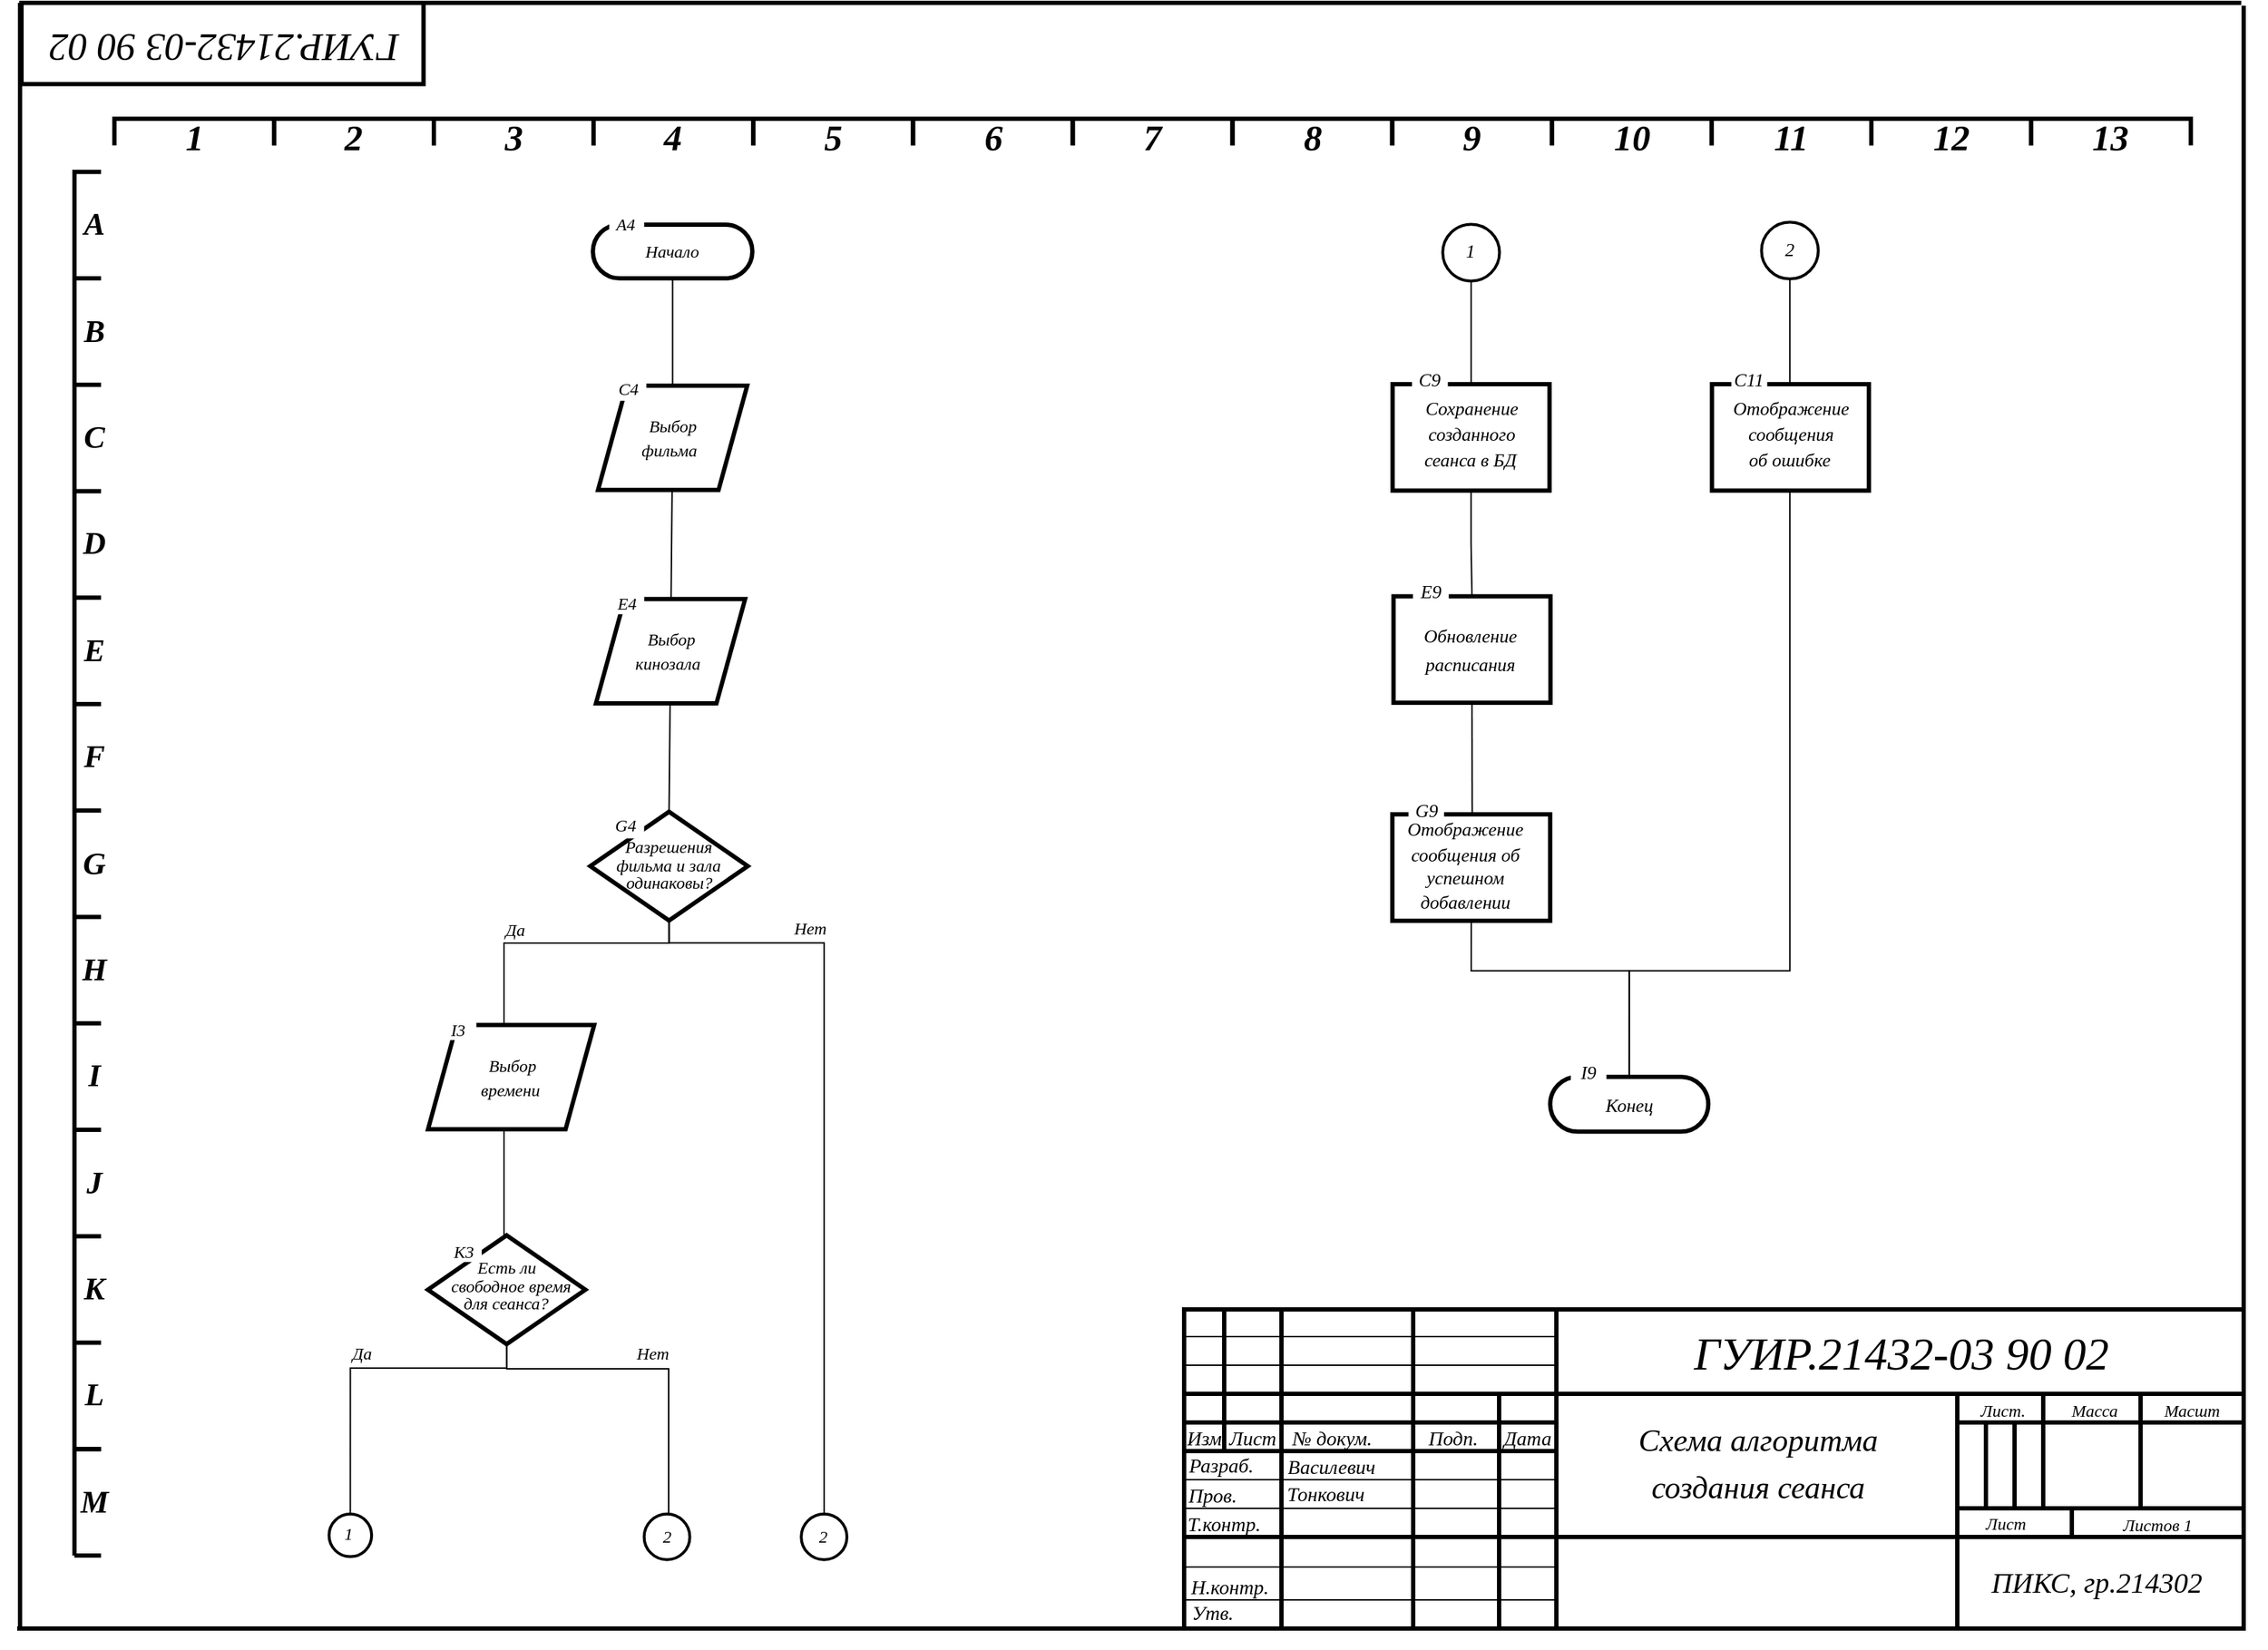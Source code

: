 <mxfile version="13.9.9" type="device"><diagram id="ui6mI9ON-7RDqjCCzcee" name="Страница 1"><mxGraphModel dx="3367" dy="1930" grid="0" gridSize="10" guides="1" tooltips="1" connect="1" arrows="1" fold="1" page="1" pageScale="1" pageWidth="1654" pageHeight="1169" math="0" shadow="0"><root><mxCell id="0"/><mxCell id="1" parent="0"/><mxCell id="FkZmJodQ8PaEbw6fKnSs-1" value="&lt;font style=&quot;direction: ltr; letter-spacing: 0px; line-height: 120%; opacity: 1; font-size: 25px;&quot;&gt;&lt;span style=&quot;font-size: 0px;&quot;&gt;%3CmxGraphModel%3E%3Croot%3E%3CmxCell%20id%3D%220%22%2F%3E%3CmxCell%20id%3D%221%22%20parent%3D%220%22%2F%3E%3CmxCell%20id%3D%222%22%20value%3D%22%D0%93%D0%A3%D0%98%D0%A0.503.017%D0%944%22%20style%3D%22text%3Bhtml%3D1%3BstrokeColor%3Dnone%3BfillColor%3Dnone%3Balign%3Dcenter%3BverticalAlign%3Dmiddle%3BwhiteSpace%3Dwrap%3Brounded%3D0%3BfontFamily%3DVerdana%3BfontStyle%3D2%3BfontSize%3D20%3Brotation%3D-180%3B%22%20vertex%3D%221%22%20parent%3D%221%22%3E%3CmxGeometry%20x%3D%221176%22%20y%3D%22836%22%20width%3D%22346%22%20height%3D%2220%22%20as%3D%22geometry%22%2F%3E%3C%2FmxCell%3E%3C%2Froot%3E%3C%2FmxGraphModel%3E&lt;/span&gt;&lt;span&gt;&lt;br&gt;&lt;/span&gt;&lt;/font&gt;" style="verticalAlign=middle;align=center;vsdxID=54;rotation=180;fillColor=#FFFFFF;gradientColor=none;shape=stencil(nZBLDoAgDERP0z3SIyjew0SURgSD+Lu9kMZoXLhwN9O+tukAlrNpJg1SzDH4QW/URgNYgZTkjA4UkwJUgGXng+6DX1zLfmoymdXo17xh5zmRJ6Q42BWCfc2oJfdAr+Yv+AP9Cb7OJ3H/2JG1HNGz/84klThPVCc=);strokeColor=#000000;strokeWidth=3;spacingTop=-2;spacingBottom=-2;spacingLeft=-2;spacingRight=-2;labelBackgroundColor=none;rounded=0;html=1;whiteSpace=wrap;fontFamily=isocpeur;fontSource=https%3A%2F%2Fdb.onlinewebfonts.com%2Fc%2F4b5ae315f5df148f0ab479a7cedc9832%3Ffamily%3DISOCPEUR;fontStyle=2" parent="1" vertex="1"><mxGeometry x="84.001" y="14" width="280.787" height="56.767" as="geometry"/></mxCell><mxCell id="FkZmJodQ8PaEbw6fKnSs-2" style="vsdxID=415;edgeStyle=none;startArrow=none;endArrow=none;startSize=5;endSize=5;strokeWidth=3;strokeColor=#000000;spacingTop=0;spacingBottom=0;spacingLeft=0;spacingRight=0;verticalAlign=middle;html=1;labelBackgroundColor=#ffffff;rounded=0;fontFamily=isocpeur;fontSource=https%3A%2F%2Fdb.onlinewebfonts.com%2Fc%2F4b5ae315f5df148f0ab479a7cedc9832%3Ffamily%3DISOCPEUR;fontStyle=2" parent="1" edge="1"><mxGeometry relative="1" as="geometry"><Array as="points"/><mxPoint x="1636" y="16" as="sourcePoint"/><mxPoint x="1636" y="1150" as="targetPoint"/></mxGeometry></mxCell><mxCell id="FkZmJodQ8PaEbw6fKnSs-4" style="vsdxID=1;edgeStyle=none;startArrow=none;endArrow=none;startSize=5;endSize=5;strokeWidth=3;strokeColor=#000000;spacingTop=0;spacingBottom=0;spacingLeft=0;spacingRight=0;verticalAlign=middle;html=1;labelBackgroundColor=#ffffff;rounded=0;fontFamily=isocpeur;fontSource=https%3A%2F%2Fdb.onlinewebfonts.com%2Fc%2F4b5ae315f5df148f0ab479a7cedc9832%3Ffamily%3DISOCPEUR;fontStyle=2" parent="1" edge="1"><mxGeometry relative="1" as="geometry"><Array as="points"/><mxPoint x="83" y="17" as="sourcePoint"/><mxPoint x="83" y="1150" as="targetPoint"/></mxGeometry></mxCell><mxCell id="FkZmJodQ8PaEbw6fKnSs-5" style="vsdxID=1;edgeStyle=none;startArrow=none;endArrow=none;startSize=5;endSize=5;strokeWidth=3;strokeColor=#000000;spacingTop=0;spacingBottom=0;spacingLeft=0;spacingRight=0;verticalAlign=middle;html=1;labelBackgroundColor=#ffffff;rounded=0;fontFamily=isocpeur;fontSource=https%3A%2F%2Fdb.onlinewebfonts.com%2Fc%2F4b5ae315f5df148f0ab479a7cedc9832%3Ffamily%3DISOCPEUR;fontStyle=2" parent="1" edge="1"><mxGeometry relative="1" as="geometry"><Array as="points"/><mxPoint x="83" y="17" as="sourcePoint"/><mxPoint x="83" y="1150" as="targetPoint"/></mxGeometry></mxCell><mxCell id="FkZmJodQ8PaEbw6fKnSs-6" style="vsdxID=1;edgeStyle=none;startArrow=none;endArrow=none;startSize=5;endSize=5;strokeWidth=3;strokeColor=#000000;spacingTop=0;spacingBottom=0;spacingLeft=0;spacingRight=0;verticalAlign=middle;html=1;labelBackgroundColor=#ffffff;rounded=0;fontFamily=isocpeur;fontSource=https%3A%2F%2Fdb.onlinewebfonts.com%2Fc%2F4b5ae315f5df148f0ab479a7cedc9832%3Ffamily%3DISOCPEUR;fontStyle=2" parent="1" edge="1"><mxGeometry relative="1" as="geometry"><Array as="points"/><mxPoint x="83" y="14" as="sourcePoint"/><mxPoint x="83" y="1150" as="targetPoint"/></mxGeometry></mxCell><mxCell id="FkZmJodQ8PaEbw6fKnSs-7" style="vsdxID=55;fillColor=none;gradientColor=none;shape=stencil(nZBJDoAgDEVP0z3SIzjcw0SURgSDON1eSBcOCxPd/d++tukHzCddjwqkmIJ3vVqpCRqwACnJauUpRAVYAuat86rzbrYN+7FOZFKDW9KGjecyIdKMFPvdVwwbsi/wC/oT/HT+AUdxftmSMRzStf9MJZY4USwP);strokeColor=#000000;strokeWidth=3;labelBackgroundColor=#ffffff;rounded=0;html=1;whiteSpace=wrap;fontFamily=isocpeur;fontSource=https%3A%2F%2Fdb.onlinewebfonts.com%2Fc%2F4b5ae315f5df148f0ab479a7cedc9832%3Ffamily%3DISOCPEUR;fontStyle=2" parent="1" vertex="1"><mxGeometry x="896" y="927" width="740" height="223" as="geometry"/></mxCell><mxCell id="FkZmJodQ8PaEbw6fKnSs-8" style="vsdxID=327;edgeStyle=none;startArrow=none;endArrow=none;startSize=5;endSize=5;strokeWidth=2;strokeColor=#000000;spacingTop=0;spacingBottom=0;spacingLeft=0;spacingRight=0;verticalAlign=middle;html=1;labelBackgroundColor=#ffffff;rounded=0;fontFamily=isocpeur;fontSource=https%3A%2F%2Fdb.onlinewebfonts.com%2Fc%2F4b5ae315f5df148f0ab479a7cedc9832%3Ffamily%3DISOCPEUR;fontStyle=2" parent="1" edge="1"><mxGeometry relative="1" as="geometry"><mxPoint as="offset"/><Array as="points"/><mxPoint x="1346.246" y="914" as="sourcePoint"/><mxPoint x="1346.246" y="914" as="targetPoint"/></mxGeometry></mxCell><mxCell id="FkZmJodQ8PaEbw6fKnSs-9" style="fontFamily=isocpeur;fontSource=https%3A%2F%2Fdb.onlinewebfonts.com%2Fc%2F4b5ae315f5df148f0ab479a7cedc9832%3Ffamily%3DISOCPEUR;fontStyle=2" parent="1" vertex="1"><mxGeometry x="1346.246" y="914" as="geometry"/></mxCell><mxCell id="FkZmJodQ8PaEbw6fKnSs-10" value="Изм." style="text;html=1;strokeColor=none;fillColor=none;align=center;verticalAlign=middle;whiteSpace=wrap;rounded=0;fontFamily=isocpeur;fontStyle=2;fontSource=https%3A%2F%2Fdb.onlinewebfonts.com%2Fc%2F4b5ae315f5df148f0ab479a7cedc9832%3Ffamily%3DISOCPEUR;fontSize=14;" parent="1" vertex="1"><mxGeometry x="892" y="1008" width="40" height="20" as="geometry"/></mxCell><mxCell id="FkZmJodQ8PaEbw6fKnSs-11" value="Лист" style="text;html=1;strokeColor=none;fillColor=none;align=center;verticalAlign=middle;whiteSpace=wrap;rounded=0;fontFamily=isocpeur;fontStyle=2;fontSource=https%3A%2F%2Fdb.onlinewebfonts.com%2Fc%2F4b5ae315f5df148f0ab479a7cedc9832%3Ffamily%3DISOCPEUR;fontSize=14;" parent="1" vertex="1"><mxGeometry x="924" y="1008" width="40" height="20" as="geometry"/></mxCell><mxCell id="FkZmJodQ8PaEbw6fKnSs-12" value="№ докум." style="text;html=1;strokeColor=none;fillColor=none;align=center;verticalAlign=middle;whiteSpace=wrap;rounded=0;fontFamily=isocpeur;fontStyle=2;fontSource=https%3A%2F%2Fdb.onlinewebfonts.com%2Fc%2F4b5ae315f5df148f0ab479a7cedc9832%3Ffamily%3DISOCPEUR;fontSize=14;" parent="1" vertex="1"><mxGeometry x="964" y="1008" width="71" height="20" as="geometry"/></mxCell><mxCell id="FkZmJodQ8PaEbw6fKnSs-13" style="vsdxID=327;edgeStyle=none;startArrow=none;endArrow=none;startSize=5;endSize=5;strokeWidth=2;strokeColor=#000000;spacingTop=0;spacingBottom=0;spacingLeft=0;spacingRight=0;verticalAlign=middle;html=1;labelBackgroundColor=#ffffff;rounded=0;fontFamily=isocpeur;fontSource=https%3A%2F%2Fdb.onlinewebfonts.com%2Fc%2F4b5ae315f5df148f0ab479a7cedc9832%3Ffamily%3DISOCPEUR;fontStyle=2" parent="1" edge="1"><mxGeometry relative="1" as="geometry"><mxPoint as="offset"/><Array as="points"/><mxPoint x="1346.246" y="915" as="sourcePoint"/><mxPoint x="1346.246" y="915" as="targetPoint"/></mxGeometry></mxCell><mxCell id="FkZmJodQ8PaEbw6fKnSs-14" style="fontFamily=isocpeur;fontSource=https%3A%2F%2Fdb.onlinewebfonts.com%2Fc%2F4b5ae315f5df148f0ab479a7cedc9832%3Ffamily%3DISOCPEUR;fontStyle=2" parent="1" vertex="1"><mxGeometry x="1346.246" y="915" as="geometry"/></mxCell><mxCell id="FkZmJodQ8PaEbw6fKnSs-15" value="Утв." style="text;html=1;strokeColor=none;fillColor=none;align=center;verticalAlign=middle;whiteSpace=wrap;rounded=0;fontStyle=2;fontFamily=isocpeur;fontSource=https%3A%2F%2Fdb.onlinewebfonts.com%2Fc%2F4b5ae315f5df148f0ab479a7cedc9832%3Ffamily%3DISOCPEUR;fontSize=14;" parent="1" vertex="1"><mxGeometry x="896" y="1116" width="40" height="48" as="geometry"/></mxCell><mxCell id="FkZmJodQ8PaEbw6fKnSs-16" value="Н.контр." style="text;html=1;strokeColor=none;fillColor=none;align=center;verticalAlign=middle;whiteSpace=wrap;rounded=0;fontFamily=isocpeur;fontStyle=2;fontSource=https%3A%2F%2Fdb.onlinewebfonts.com%2Fc%2F4b5ae315f5df148f0ab479a7cedc9832%3Ffamily%3DISOCPEUR;fontSize=14;" parent="1" vertex="1"><mxGeometry x="908" y="1112" width="40" height="20" as="geometry"/></mxCell><mxCell id="FkZmJodQ8PaEbw6fKnSs-17" value="Пров." style="text;html=1;strokeColor=none;fillColor=none;align=center;verticalAlign=middle;whiteSpace=wrap;rounded=0;fontFamily=isocpeur;fontStyle=2;fontSource=https%3A%2F%2Fdb.onlinewebfonts.com%2Fc%2F4b5ae315f5df148f0ab479a7cedc9832%3Ffamily%3DISOCPEUR;fontSize=14;" parent="1" vertex="1"><mxGeometry x="896" y="1048" width="40" height="20" as="geometry"/></mxCell><mxCell id="FkZmJodQ8PaEbw6fKnSs-18" value="Разраб." style="text;html=1;strokeColor=none;fillColor=none;align=center;verticalAlign=middle;whiteSpace=wrap;rounded=0;fontFamily=isocpeur;fontStyle=2;fontSource=https%3A%2F%2Fdb.onlinewebfonts.com%2Fc%2F4b5ae315f5df148f0ab479a7cedc9832%3Ffamily%3DISOCPEUR;fontSize=14;" parent="1" vertex="1"><mxGeometry x="902" y="1027" width="40" height="20" as="geometry"/></mxCell><mxCell id="FkZmJodQ8PaEbw6fKnSs-19" value="Т.контр." style="text;html=1;strokeColor=none;fillColor=none;align=center;verticalAlign=middle;whiteSpace=wrap;rounded=0;fontFamily=isocpeur;fontStyle=2;fontSource=https%3A%2F%2Fdb.onlinewebfonts.com%2Fc%2F4b5ae315f5df148f0ab479a7cedc9832%3Ffamily%3DISOCPEUR;fontSize=14;" parent="1" vertex="1"><mxGeometry x="904" y="1068" width="40" height="20" as="geometry"/></mxCell><mxCell id="FkZmJodQ8PaEbw6fKnSs-20" value="Подп." style="text;html=1;strokeColor=none;fillColor=none;align=center;verticalAlign=middle;whiteSpace=wrap;rounded=0;fontFamily=isocpeur;fontStyle=2;fontSource=https%3A%2F%2Fdb.onlinewebfonts.com%2Fc%2F4b5ae315f5df148f0ab479a7cedc9832%3Ffamily%3DISOCPEUR;fontSize=14;" parent="1" vertex="1"><mxGeometry x="1064" y="1008" width="40" height="20" as="geometry"/></mxCell><mxCell id="FkZmJodQ8PaEbw6fKnSs-21" value="Дата" style="text;html=1;strokeColor=none;fillColor=none;align=center;verticalAlign=middle;whiteSpace=wrap;rounded=0;fontFamily=isocpeur;fontStyle=2;fontSource=https%3A%2F%2Fdb.onlinewebfonts.com%2Fc%2F4b5ae315f5df148f0ab479a7cedc9832%3Ffamily%3DISOCPEUR;fontSize=14;" parent="1" vertex="1"><mxGeometry x="1116" y="1008" width="40" height="20" as="geometry"/></mxCell><mxCell id="FkZmJodQ8PaEbw6fKnSs-22" value="Лист." style="text;html=1;strokeColor=none;fillColor=none;align=center;verticalAlign=middle;whiteSpace=wrap;rounded=0;fontFamily=isocpeur;fontStyle=2;fontSource=https%3A%2F%2Fdb.onlinewebfonts.com%2Fc%2F4b5ae315f5df148f0ab479a7cedc9832%3Ffamily%3DISOCPEUR;" parent="1" vertex="1"><mxGeometry x="1448" y="988" width="40" height="20" as="geometry"/></mxCell><mxCell id="FkZmJodQ8PaEbw6fKnSs-23" value="Масса" style="text;html=1;strokeColor=none;fillColor=none;align=center;verticalAlign=middle;whiteSpace=wrap;rounded=0;fontFamily=isocpeur;fontStyle=2;fontSource=https%3A%2F%2Fdb.onlinewebfonts.com%2Fc%2F4b5ae315f5df148f0ab479a7cedc9832%3Ffamily%3DISOCPEUR;" parent="1" vertex="1"><mxGeometry x="1512" y="988" width="40" height="20" as="geometry"/></mxCell><mxCell id="FkZmJodQ8PaEbw6fKnSs-24" value="Масшт" style="text;html=1;strokeColor=none;fillColor=none;align=center;verticalAlign=middle;whiteSpace=wrap;rounded=0;fontFamily=isocpeur;fontStyle=2;fontSource=https%3A%2F%2Fdb.onlinewebfonts.com%2Fc%2F4b5ae315f5df148f0ab479a7cedc9832%3Ffamily%3DISOCPEUR;" parent="1" vertex="1"><mxGeometry x="1580" y="988" width="40" height="20" as="geometry"/></mxCell><mxCell id="FkZmJodQ8PaEbw6fKnSs-169" value="" style="rounded=0;whiteSpace=wrap;html=1;fillColor=none;strokeWidth=3;fontFamily=isocpeur;fontSource=https%3A%2F%2Fdb.onlinewebfonts.com%2Fc%2F4b5ae315f5df148f0ab479a7cedc9832%3Ffamily%3DISOCPEUR;fontSize=14;fontStyle=2" parent="1" vertex="1"><mxGeometry x="1056" y="927" width="100" height="99" as="geometry"/></mxCell><mxCell id="FkZmJodQ8PaEbw6fKnSs-170" value="" style="rounded=0;whiteSpace=wrap;html=1;fillColor=none;strokeWidth=3;fontFamily=isocpeur;fontSource=https%3A%2F%2Fdb.onlinewebfonts.com%2Fc%2F4b5ae315f5df148f0ab479a7cedc9832%3Ffamily%3DISOCPEUR;fontSize=14;fontStyle=2" parent="1" vertex="1"><mxGeometry x="896" y="927" width="68" height="99" as="geometry"/></mxCell><mxCell id="FkZmJodQ8PaEbw6fKnSs-171" style="vsdxID=1;edgeStyle=none;startArrow=none;endArrow=none;startSize=5;endSize=5;strokeWidth=3;strokeColor=#000000;spacingTop=0;spacingBottom=0;spacingLeft=0;spacingRight=0;verticalAlign=middle;html=1;labelBackgroundColor=#ffffff;rounded=0;fontFamily=isocpeur;fontSource=https%3A%2F%2Fdb.onlinewebfonts.com%2Fc%2F4b5ae315f5df148f0ab479a7cedc9832%3Ffamily%3DISOCPEUR;fontStyle=2" parent="1" edge="1"><mxGeometry relative="1" as="geometry"><Array as="points"/><mxPoint x="82.78" y="14.005" as="sourcePoint"/><mxPoint x="1634.3" y="14.005" as="targetPoint"/></mxGeometry></mxCell><mxCell id="FkZmJodQ8PaEbw6fKnSs-172" style="vsdxID=1;edgeStyle=none;startArrow=none;endArrow=none;startSize=5;endSize=5;strokeWidth=3;strokeColor=#000000;spacingTop=0;spacingBottom=0;spacingLeft=0;spacingRight=0;verticalAlign=middle;html=1;labelBackgroundColor=#ffffff;rounded=0;fontFamily=isocpeur;fontSource=https%3A%2F%2Fdb.onlinewebfonts.com%2Fc%2F4b5ae315f5df148f0ab479a7cedc9832%3Ffamily%3DISOCPEUR;fontStyle=2" parent="1" edge="1"><mxGeometry relative="1" as="geometry"><Array as="points"/><mxPoint x="1635" y="1150" as="sourcePoint"/><mxPoint x="81" y="1150" as="targetPoint"/></mxGeometry></mxCell><mxCell id="FkZmJodQ8PaEbw6fKnSs-173" value="" style="rounded=0;whiteSpace=wrap;html=1;fillColor=none;strokeWidth=3;fontFamily=isocpeur;fontSource=https%3A%2F%2Fdb.onlinewebfonts.com%2Fc%2F4b5ae315f5df148f0ab479a7cedc9832%3Ffamily%3DISOCPEUR;fontStyle=2" parent="1" vertex="1"><mxGeometry x="896" y="986" width="740" height="100" as="geometry"/></mxCell><mxCell id="FkZmJodQ8PaEbw6fKnSs-174" value="" style="rounded=0;whiteSpace=wrap;html=1;fillColor=none;strokeWidth=3;fontFamily=isocpeur;fontSource=https%3A%2F%2Fdb.onlinewebfonts.com%2Fc%2F4b5ae315f5df148f0ab479a7cedc9832%3Ffamily%3DISOCPEUR;fontStyle=2" parent="1" vertex="1"><mxGeometry x="1436" y="986" width="200" height="100" as="geometry"/></mxCell><mxCell id="FkZmJodQ8PaEbw6fKnSs-175" value="" style="rounded=0;whiteSpace=wrap;html=1;fillColor=none;strokeWidth=3;fontFamily=isocpeur;fontSource=https%3A%2F%2Fdb.onlinewebfonts.com%2Fc%2F4b5ae315f5df148f0ab479a7cedc9832%3Ffamily%3DISOCPEUR;fontStyle=2" parent="1" vertex="1"><mxGeometry x="1436" y="1086" width="200" height="64" as="geometry"/></mxCell><mxCell id="FkZmJodQ8PaEbw6fKnSs-176" value="" style="rounded=0;whiteSpace=wrap;html=1;fillColor=none;strokeWidth=3;fontFamily=isocpeur;fontSource=https%3A%2F%2Fdb.onlinewebfonts.com%2Fc%2F4b5ae315f5df148f0ab479a7cedc9832%3Ffamily%3DISOCPEUR;fontStyle=2" parent="1" vertex="1"><mxGeometry x="1156" y="986" width="280" height="100" as="geometry"/></mxCell><mxCell id="FkZmJodQ8PaEbw6fKnSs-177" value="" style="rounded=0;whiteSpace=wrap;html=1;fillColor=none;strokeWidth=3;fontFamily=isocpeur;fontSource=https%3A%2F%2Fdb.onlinewebfonts.com%2Fc%2F4b5ae315f5df148f0ab479a7cedc9832%3Ffamily%3DISOCPEUR;fontStyle=2" parent="1" vertex="1"><mxGeometry x="1156" y="1086" width="280" height="64" as="geometry"/></mxCell><mxCell id="FkZmJodQ8PaEbw6fKnSs-178" value="" style="rounded=0;whiteSpace=wrap;html=1;fillColor=none;strokeWidth=3;fontFamily=isocpeur;fontSource=https%3A%2F%2Fdb.onlinewebfonts.com%2Fc%2F4b5ae315f5df148f0ab479a7cedc9832%3Ffamily%3DISOCPEUR;fontStyle=2" parent="1" vertex="1"><mxGeometry x="1436" y="986" width="60" height="80" as="geometry"/></mxCell><mxCell id="FkZmJodQ8PaEbw6fKnSs-179" value="" style="rounded=0;whiteSpace=wrap;html=1;fillColor=none;strokeWidth=3;fontFamily=isocpeur;fontSource=https%3A%2F%2Fdb.onlinewebfonts.com%2Fc%2F4b5ae315f5df148f0ab479a7cedc9832%3Ffamily%3DISOCPEUR;fontStyle=2" parent="1" vertex="1"><mxGeometry x="1496" y="986" width="68" height="80" as="geometry"/></mxCell><mxCell id="FkZmJodQ8PaEbw6fKnSs-180" value="" style="rounded=0;whiteSpace=wrap;html=1;fillColor=none;strokeWidth=3;fontFamily=isocpeur;fontSource=https%3A%2F%2Fdb.onlinewebfonts.com%2Fc%2F4b5ae315f5df148f0ab479a7cedc9832%3Ffamily%3DISOCPEUR;fontStyle=2" parent="1" vertex="1"><mxGeometry x="1564" y="986" width="72" height="80" as="geometry"/></mxCell><mxCell id="FkZmJodQ8PaEbw6fKnSs-181" value="" style="rounded=0;whiteSpace=wrap;html=1;fillColor=none;strokeWidth=3;fontFamily=isocpeur;fontSource=https%3A%2F%2Fdb.onlinewebfonts.com%2Fc%2F4b5ae315f5df148f0ab479a7cedc9832%3Ffamily%3DISOCPEUR;fontStyle=2" parent="1" vertex="1"><mxGeometry x="1516" y="1066" width="120" height="20" as="geometry"/></mxCell><mxCell id="FkZmJodQ8PaEbw6fKnSs-182" value="" style="rounded=0;whiteSpace=wrap;html=1;fillColor=none;strokeWidth=3;fontFamily=isocpeur;fontSource=https%3A%2F%2Fdb.onlinewebfonts.com%2Fc%2F4b5ae315f5df148f0ab479a7cedc9832%3Ffamily%3DISOCPEUR;fontStyle=2" parent="1" vertex="1"><mxGeometry x="1436" y="1006" width="20" height="60" as="geometry"/></mxCell><mxCell id="FkZmJodQ8PaEbw6fKnSs-183" value="" style="rounded=0;whiteSpace=wrap;html=1;fillColor=none;strokeWidth=3;fontFamily=isocpeur;fontSource=https%3A%2F%2Fdb.onlinewebfonts.com%2Fc%2F4b5ae315f5df148f0ab479a7cedc9832%3Ffamily%3DISOCPEUR;fontStyle=2" parent="1" vertex="1"><mxGeometry x="1456" y="1006" width="20" height="60" as="geometry"/></mxCell><mxCell id="FkZmJodQ8PaEbw6fKnSs-184" value="" style="rounded=0;whiteSpace=wrap;html=1;fillColor=none;strokeWidth=3;fontFamily=isocpeur;fontSource=https%3A%2F%2Fdb.onlinewebfonts.com%2Fc%2F4b5ae315f5df148f0ab479a7cedc9832%3Ffamily%3DISOCPEUR;fontStyle=2" parent="1" vertex="1"><mxGeometry x="1476" y="1006" width="20" height="60" as="geometry"/></mxCell><mxCell id="FkZmJodQ8PaEbw6fKnSs-185" value="" style="rounded=0;whiteSpace=wrap;html=1;fillColor=none;strokeWidth=3;fontFamily=isocpeur;fontSource=https%3A%2F%2Fdb.onlinewebfonts.com%2Fc%2F4b5ae315f5df148f0ab479a7cedc9832%3Ffamily%3DISOCPEUR;fontStyle=2" parent="1" vertex="1"><mxGeometry x="1436" y="986" width="200" height="20" as="geometry"/></mxCell><mxCell id="FkZmJodQ8PaEbw6fKnSs-186" value="" style="rounded=0;whiteSpace=wrap;html=1;fillColor=none;strokeWidth=3;fontFamily=isocpeur;fontSource=https%3A%2F%2Fdb.onlinewebfonts.com%2Fc%2F4b5ae315f5df148f0ab479a7cedc9832%3Ffamily%3DISOCPEUR;fontSize=14;fontStyle=2" parent="1" vertex="1"><mxGeometry x="896" y="986" width="260" height="20" as="geometry"/></mxCell><mxCell id="FkZmJodQ8PaEbw6fKnSs-187" value="" style="rounded=0;whiteSpace=wrap;html=1;fillColor=none;strokeWidth=3;fontFamily=isocpeur;fontSource=https%3A%2F%2Fdb.onlinewebfonts.com%2Fc%2F4b5ae315f5df148f0ab479a7cedc9832%3Ffamily%3DISOCPEUR;fontSize=14;fontStyle=2" parent="1" vertex="1"><mxGeometry x="896" y="1006" width="260" height="20" as="geometry"/></mxCell><mxCell id="FkZmJodQ8PaEbw6fKnSs-188" value="" style="rounded=0;whiteSpace=wrap;html=1;fillColor=none;strokeWidth=3;fontFamily=isocpeur;fontSource=https%3A%2F%2Fdb.onlinewebfonts.com%2Fc%2F4b5ae315f5df148f0ab479a7cedc9832%3Ffamily%3DISOCPEUR;fontSize=14;fontStyle=2" parent="1" vertex="1"><mxGeometry x="964" y="927" width="92" height="99" as="geometry"/></mxCell><mxCell id="FkZmJodQ8PaEbw6fKnSs-189" value="" style="rounded=0;whiteSpace=wrap;html=1;fillColor=none;strokeWidth=1;fontFamily=isocpeur;fontSource=https%3A%2F%2Fdb.onlinewebfonts.com%2Fc%2F4b5ae315f5df148f0ab479a7cedc9832%3Ffamily%3DISOCPEUR;fontSize=14;fontStyle=2" parent="1" vertex="1"><mxGeometry x="896" y="966" width="260" height="20" as="geometry"/></mxCell><mxCell id="FkZmJodQ8PaEbw6fKnSs-190" value="" style="rounded=0;whiteSpace=wrap;html=1;fillColor=none;strokeWidth=1;fontFamily=isocpeur;fontSource=https%3A%2F%2Fdb.onlinewebfonts.com%2Fc%2F4b5ae315f5df148f0ab479a7cedc9832%3Ffamily%3DISOCPEUR;fontSize=14;fontStyle=2" parent="1" vertex="1"><mxGeometry x="896" y="946" width="260" height="20" as="geometry"/></mxCell><mxCell id="FkZmJodQ8PaEbw6fKnSs-191" value="" style="rounded=0;whiteSpace=wrap;html=1;fillColor=none;strokeWidth=1;fontFamily=isocpeur;fontSource=https%3A%2F%2Fdb.onlinewebfonts.com%2Fc%2F4b5ae315f5df148f0ab479a7cedc9832%3Ffamily%3DISOCPEUR;fontSize=14;fontStyle=2" parent="1" vertex="1"><mxGeometry x="896" y="1026" width="260" height="20" as="geometry"/></mxCell><mxCell id="FkZmJodQ8PaEbw6fKnSs-192" value="" style="rounded=0;whiteSpace=wrap;html=1;fillColor=none;strokeWidth=1;fontFamily=isocpeur;fontSource=https%3A%2F%2Fdb.onlinewebfonts.com%2Fc%2F4b5ae315f5df148f0ab479a7cedc9832%3Ffamily%3DISOCPEUR;fontSize=14;fontStyle=2" parent="1" vertex="1"><mxGeometry x="896" y="1046" width="260" height="20" as="geometry"/></mxCell><mxCell id="FkZmJodQ8PaEbw6fKnSs-193" value="" style="rounded=0;whiteSpace=wrap;html=1;fillColor=none;strokeWidth=1;fontFamily=isocpeur;fontSource=https%3A%2F%2Fdb.onlinewebfonts.com%2Fc%2F4b5ae315f5df148f0ab479a7cedc9832%3Ffamily%3DISOCPEUR;fontSize=14;fontStyle=2" parent="1" vertex="1"><mxGeometry x="896" y="1086" width="260" height="21" as="geometry"/></mxCell><mxCell id="FkZmJodQ8PaEbw6fKnSs-194" value="" style="rounded=0;whiteSpace=wrap;html=1;fillColor=none;strokeWidth=1;fontFamily=isocpeur;fontSource=https%3A%2F%2Fdb.onlinewebfonts.com%2Fc%2F4b5ae315f5df148f0ab479a7cedc9832%3Ffamily%3DISOCPEUR;fontSize=14;fontStyle=2" parent="1" vertex="1"><mxGeometry x="896" y="1107" width="260" height="23" as="geometry"/></mxCell><mxCell id="FkZmJodQ8PaEbw6fKnSs-195" value="" style="rounded=0;whiteSpace=wrap;html=1;fillColor=none;strokeWidth=3;fontFamily=isocpeur;fontSource=https%3A%2F%2Fdb.onlinewebfonts.com%2Fc%2F4b5ae315f5df148f0ab479a7cedc9832%3Ffamily%3DISOCPEUR;fontSize=14;fontStyle=2" parent="1" vertex="1"><mxGeometry x="896" y="986" width="68" height="164" as="geometry"/></mxCell><mxCell id="FkZmJodQ8PaEbw6fKnSs-196" value="" style="rounded=0;whiteSpace=wrap;html=1;fillColor=none;strokeWidth=3;fontFamily=isocpeur;fontSource=https%3A%2F%2Fdb.onlinewebfonts.com%2Fc%2F4b5ae315f5df148f0ab479a7cedc9832%3Ffamily%3DISOCPEUR;fontSize=14;fontStyle=2" parent="1" vertex="1"><mxGeometry x="964" y="986" width="92" height="164" as="geometry"/></mxCell><mxCell id="FkZmJodQ8PaEbw6fKnSs-197" value="" style="rounded=0;whiteSpace=wrap;html=1;fillColor=none;strokeWidth=3;fontFamily=isocpeur;fontSource=https%3A%2F%2Fdb.onlinewebfonts.com%2Fc%2F4b5ae315f5df148f0ab479a7cedc9832%3Ffamily%3DISOCPEUR;fontSize=14;fontStyle=2" parent="1" vertex="1"><mxGeometry x="1056" y="986" width="60" height="164" as="geometry"/></mxCell><mxCell id="FkZmJodQ8PaEbw6fKnSs-198" value="" style="rounded=0;whiteSpace=wrap;html=1;fillColor=none;strokeWidth=3;fontFamily=isocpeur;fontSource=https%3A%2F%2Fdb.onlinewebfonts.com%2Fc%2F4b5ae315f5df148f0ab479a7cedc9832%3Ffamily%3DISOCPEUR;fontSize=14;fontStyle=2" parent="1" vertex="1"><mxGeometry x="896" y="927" width="28" height="99" as="geometry"/></mxCell><mxCell id="FkZmJodQ8PaEbw6fKnSs-199" value="Тонкович" style="text;html=1;strokeColor=none;fillColor=none;align=center;verticalAlign=middle;whiteSpace=wrap;rounded=0;fontFamily=isocpeur;fontStyle=2;fontSource=https%3A%2F%2Fdb.onlinewebfonts.com%2Fc%2F4b5ae315f5df148f0ab479a7cedc9832%3Ffamily%3DISOCPEUR;fontSize=14;" parent="1" vertex="1"><mxGeometry x="975" y="1047" width="40" height="20" as="geometry"/></mxCell><mxCell id="FkZmJodQ8PaEbw6fKnSs-200" value="Василевич" style="text;html=1;strokeColor=none;fillColor=none;align=center;verticalAlign=middle;whiteSpace=wrap;rounded=0;fontFamily=isocpeur;fontStyle=2;fontSource=https%3A%2F%2Fdb.onlinewebfonts.com%2Fc%2F4b5ae315f5df148f0ab479a7cedc9832%3Ffamily%3DISOCPEUR;fontSize=14;" parent="1" vertex="1"><mxGeometry x="979" y="1028" width="40" height="20" as="geometry"/></mxCell><mxCell id="FkZmJodQ8PaEbw6fKnSs-201" value="&lt;font style=&quot;font-size: 32px;&quot;&gt;ГУИР.21432-03 90 02&lt;/font&gt;" style="text;html=1;strokeColor=none;fillColor=none;align=center;verticalAlign=middle;whiteSpace=wrap;rounded=0;fontFamily=isocpeur;fontStyle=2;fontSize=32;fontSource=https%3A%2F%2Fdb.onlinewebfonts.com%2Fc%2F4b5ae315f5df148f0ab479a7cedc9832%3Ffamily%3DISOCPEUR;" parent="1" vertex="1"><mxGeometry x="1224" y="948" width="346" height="20" as="geometry"/></mxCell><mxCell id="FkZmJodQ8PaEbw6fKnSs-202" value="Лист" style="text;html=1;strokeColor=none;fillColor=none;align=center;verticalAlign=middle;whiteSpace=wrap;rounded=0;fontFamily=isocpeur;fontStyle=2;fontSource=https%3A%2F%2Fdb.onlinewebfonts.com%2Fc%2F4b5ae315f5df148f0ab479a7cedc9832%3Ffamily%3DISOCPEUR;" parent="1" vertex="1"><mxGeometry x="1436" y="1067" width="68" height="20" as="geometry"/></mxCell><mxCell id="FkZmJodQ8PaEbw6fKnSs-203" value="Листов 1" style="text;html=1;strokeColor=none;fillColor=none;align=center;verticalAlign=middle;whiteSpace=wrap;rounded=0;fontFamily=isocpeur;fontStyle=2;fontSource=https%3A%2F%2Fdb.onlinewebfonts.com%2Fc%2F4b5ae315f5df148f0ab479a7cedc9832%3Ffamily%3DISOCPEUR;" parent="1" vertex="1"><mxGeometry x="1542" y="1068" width="68" height="20" as="geometry"/></mxCell><mxCell id="FkZmJodQ8PaEbw6fKnSs-204" value="ПИКС, гр.214302" style="text;html=1;strokeColor=none;fillColor=none;align=center;verticalAlign=middle;whiteSpace=wrap;rounded=0;fontFamily=isocpeur;fontStyle=2;fontSize=20;fontSource=https%3A%2F%2Fdb.onlinewebfonts.com%2Fc%2F4b5ae315f5df148f0ab479a7cedc9832%3Ffamily%3DISOCPEUR;" parent="1" vertex="1"><mxGeometry x="1415" y="1107" width="237" height="20" as="geometry"/></mxCell><mxCell id="FkZmJodQ8PaEbw6fKnSs-205" value="&lt;font style=&quot;font-size: 27px&quot;&gt;ГУИР.21432-03 90 02&lt;/font&gt;" style="text;html=1;strokeColor=none;fillColor=none;align=center;verticalAlign=middle;whiteSpace=wrap;rounded=0;fontFamily=isocpeur;fontStyle=2;fontSize=20;rotation=-180;fontSource=https%3A%2F%2Fdb.onlinewebfonts.com%2Fc%2F4b5ae315f5df148f0ab479a7cedc9832%3Ffamily%3DISOCPEUR;" parent="1" vertex="1"><mxGeometry x="69" y="34.88" width="313" height="19.12" as="geometry"/></mxCell><mxCell id="FkZmJodQ8PaEbw6fKnSs-206" value="&lt;span&gt;&lt;font style=&quot;font-size: 22px&quot;&gt;Схема алгоритма&lt;br&gt;создания сеанса&lt;/font&gt;&lt;/span&gt;" style="text;html=1;strokeColor=none;fillColor=none;align=center;verticalAlign=middle;whiteSpace=wrap;rounded=0;fontFamily=isocpeur;fontStyle=2;fontSize=27;fontSource=https%3A%2F%2Fdb.onlinewebfonts.com%2Fc%2F4b5ae315f5df148f0ab479a7cedc9832%3Ffamily%3DISOCPEUR;" parent="1" vertex="1"><mxGeometry x="1168" y="983" width="258" height="100" as="geometry"/></mxCell><mxCell id="FkZmJodQ8PaEbw6fKnSs-26" style="vsdxID=136;fillColor=#FFFFFF;gradientColor=none;shape=stencil(UzV2Ls5ILEhVNTIoLinKz04tz0wpyVA1dlE1MsrMy0gtyiwBslSNXVWNndPyi1LTi/JL81Ig/IJEkEoQKze/DGRCBUSfoYEBSI+RQSUq3w2iOCczD49iPErJVIhmPZCBcDjEz8hy6J4ECkECyNgVAA==);strokeWidth=3;points=[];labelBackgroundColor=#ffffff;rounded=0;html=1;whiteSpace=wrap;fontFamily=isocpeur;fontSource=https%3A%2F%2Fdb.onlinewebfonts.com%2Fc%2F4b5ae315f5df148f0ab479a7cedc9832%3Ffamily%3DISOCPEUR;fontStyle=2" parent="1" vertex="1"><mxGeometry x="148.889" y="95" width="111.555" height="18.593" as="geometry"/></mxCell><mxCell id="FkZmJodQ8PaEbw6fKnSs-27" style="vsdxID=137;fillColor=#FFFFFF;gradientColor=none;shape=stencil(UzV2Ls5ILEhVNTIoLinKz04tz0wpyVA1dlE1MsrMy0gtyiwBslSNXVWNndPyi1LTi/JL81Ig/IJEkEoQKze/DGRCBUSfoYEBSI+RQSUq3w2iOCczD49iPErJVIhmPZCBcDjEz8hy6J4ECkECyNgVAA==);strokeWidth=3;points=[];labelBackgroundColor=#ffffff;rounded=0;html=1;whiteSpace=wrap;fontFamily=isocpeur;fontSource=https%3A%2F%2Fdb.onlinewebfonts.com%2Fc%2F4b5ae315f5df148f0ab479a7cedc9832%3Ffamily%3DISOCPEUR;fontStyle=2" parent="1" vertex="1"><mxGeometry x="260.444" y="95" width="111.555" height="18.593" as="geometry"/></mxCell><mxCell id="FkZmJodQ8PaEbw6fKnSs-28" style="vsdxID=138;fillColor=#FFFFFF;gradientColor=none;shape=stencil(UzV2Ls5ILEhVNTIoLinKz04tz0wpyVA1dlE1MsrMy0gtyiwBslSNXVWNndPyi1LTi/JL81Ig/IJEkEoQKze/DGRCBUSfoYEBSI+RQSUq3w2iOCczD49iPErJVIhmPZCBcDjEz8hy6J4ECkECyNgVAA==);strokeWidth=3;points=[];labelBackgroundColor=#ffffff;rounded=0;html=1;whiteSpace=wrap;fontFamily=isocpeur;fontSource=https%3A%2F%2Fdb.onlinewebfonts.com%2Fc%2F4b5ae315f5df148f0ab479a7cedc9832%3Ffamily%3DISOCPEUR;fontStyle=2" parent="1" vertex="1"><mxGeometry x="372.0" y="95" width="111.555" height="18.593" as="geometry"/></mxCell><mxCell id="FkZmJodQ8PaEbw6fKnSs-29" style="vsdxID=139;fillColor=#FFFFFF;gradientColor=none;shape=stencil(UzV2Ls5ILEhVNTIoLinKz04tz0wpyVA1dlE1MsrMy0gtyiwBslSNXVWNndPyi1LTi/JL81Ig/IJEkEoQKze/DGRCBUSfoYEBSI+RQSUq3w2iOCczD49iPErJVIhmPZCBcDjEz8hy6J4ECkECyNgVAA==);strokeWidth=3;points=[];labelBackgroundColor=#ffffff;rounded=0;html=1;whiteSpace=wrap;fontFamily=isocpeur;fontSource=https%3A%2F%2Fdb.onlinewebfonts.com%2Fc%2F4b5ae315f5df148f0ab479a7cedc9832%3Ffamily%3DISOCPEUR;fontStyle=2" parent="1" vertex="1"><mxGeometry x="483.555" y="95" width="111.555" height="18.593" as="geometry"/></mxCell><mxCell id="FkZmJodQ8PaEbw6fKnSs-30" style="vsdxID=140;fillColor=#FFFFFF;gradientColor=none;shape=stencil(UzV2Ls5ILEhVNTIoLinKz04tz0wpyVA1dlE1MsrMy0gtyiwBslSNXVWNndPyi1LTi/JL81Ig/IJEkEoQKze/DGRCBUSfoYEBSI+RQSUq3w2iOCczD49iPErJVIhmPZCBcDjEz8hy6J4ECkECyNgVAA==);strokeWidth=3;points=[];labelBackgroundColor=#ffffff;rounded=0;html=1;whiteSpace=wrap;fontFamily=isocpeur;fontSource=https%3A%2F%2Fdb.onlinewebfonts.com%2Fc%2F4b5ae315f5df148f0ab479a7cedc9832%3Ffamily%3DISOCPEUR;fontStyle=2" parent="1" vertex="1"><mxGeometry x="595.111" y="95" width="111.555" height="18.593" as="geometry"/></mxCell><mxCell id="FkZmJodQ8PaEbw6fKnSs-31" style="vsdxID=141;fillColor=#FFFFFF;gradientColor=none;shape=stencil(UzV2Ls5ILEhVNTIoLinKz04tz0wpyVA1dlE1MsrMy0gtyiwBslSNXVWNndPyi1LTi/JL81Ig/IJEkEoQKze/DGRCBUSfoYEBSI+RQSUq3w2iOCczD49iPErJVIhmPZCBcDjEz8hy6J4ECkECyNgVAA==);strokeWidth=3;points=[];labelBackgroundColor=#ffffff;rounded=0;html=1;whiteSpace=wrap;fontFamily=isocpeur;fontSource=https%3A%2F%2Fdb.onlinewebfonts.com%2Fc%2F4b5ae315f5df148f0ab479a7cedc9832%3Ffamily%3DISOCPEUR;fontStyle=2" parent="1" vertex="1"><mxGeometry x="706.666" y="95" width="111.555" height="18.593" as="geometry"/></mxCell><mxCell id="FkZmJodQ8PaEbw6fKnSs-32" style="vsdxID=142;fillColor=#FFFFFF;gradientColor=none;shape=stencil(UzV2Ls5ILEhVNTIoLinKz04tz0wpyVA1dlE1MsrMy0gtyiwBslSNXVWNndPyi1LTi/JL81Ig/IJEkEoQKze/DGRCBUSfoYEBSI+RQSUq3w2iOCczD49iPErJVIhmPZCBcDjEz8hy6J4ECkECyNgVAA==);strokeWidth=3;points=[];labelBackgroundColor=#ffffff;rounded=0;html=1;whiteSpace=wrap;fontFamily=isocpeur;fontSource=https%3A%2F%2Fdb.onlinewebfonts.com%2Fc%2F4b5ae315f5df148f0ab479a7cedc9832%3Ffamily%3DISOCPEUR;fontStyle=2" parent="1" vertex="1"><mxGeometry x="818.222" y="95" width="111.555" height="18.593" as="geometry"/></mxCell><mxCell id="FkZmJodQ8PaEbw6fKnSs-33" style="vsdxID=143;fillColor=#FFFFFF;gradientColor=none;shape=stencil(UzV2Ls5ILEhVNTIoLinKz04tz0wpyVA1dlE1MsrMy0gtyiwBslSNXVWNndPyi1LTi/JL81Ig/IJEkEoQKze/DGRCBUSfoYEBSI+RQSUq3w2iOCczD49iPErJVIhmPZCBcDjEz8hy6J4ECkECyNgVAA==);strokeWidth=3;points=[];labelBackgroundColor=#ffffff;rounded=0;html=1;whiteSpace=wrap;fontFamily=isocpeur;fontSource=https%3A%2F%2Fdb.onlinewebfonts.com%2Fc%2F4b5ae315f5df148f0ab479a7cedc9832%3Ffamily%3DISOCPEUR;fontStyle=2" parent="1" vertex="1"><mxGeometry x="929.777" y="95" width="111.555" height="18.593" as="geometry"/></mxCell><mxCell id="FkZmJodQ8PaEbw6fKnSs-34" style="vsdxID=144;fillColor=#FFFFFF;gradientColor=none;shape=stencil(UzV2Ls5ILEhVNTIoLinKz04tz0wpyVA1dlE1MsrMy0gtyiwBslSNXVWNndPyi1LTi/JL81Ig/IJEkEoQKze/DGRCBUSfoYEBSI+RQSUq3w2iOCczD49iPErJVIhmPZCBcDjEz8hy6J4ECkECyNgVAA==);strokeWidth=3;points=[];labelBackgroundColor=#ffffff;rounded=0;html=1;whiteSpace=wrap;fontFamily=isocpeur;fontSource=https%3A%2F%2Fdb.onlinewebfonts.com%2Fc%2F4b5ae315f5df148f0ab479a7cedc9832%3Ffamily%3DISOCPEUR;fontStyle=2" parent="1" vertex="1"><mxGeometry x="1041.333" y="95" width="111.555" height="18.593" as="geometry"/></mxCell><mxCell id="FkZmJodQ8PaEbw6fKnSs-35" style="vsdxID=145;fillColor=#FFFFFF;gradientColor=none;shape=stencil(UzV2Ls5ILEhVNTIoLinKz04tz0wpyVA1dlE1MsrMy0gtyiwBslSNXVWNndPyi1LTi/JL81Ig/IJEkEoQKze/DGRCBUSfoYEBSI+RQSUq3w2iOCczD49iPErJVIhmPZCBcDjEz8hy6J4ECkECyNgVAA==);strokeWidth=3;points=[];labelBackgroundColor=#ffffff;rounded=0;html=1;whiteSpace=wrap;fontFamily=isocpeur;fontSource=https%3A%2F%2Fdb.onlinewebfonts.com%2Fc%2F4b5ae315f5df148f0ab479a7cedc9832%3Ffamily%3DISOCPEUR;fontStyle=2" parent="1" vertex="1"><mxGeometry x="1152.888" y="95" width="111.555" height="18.593" as="geometry"/></mxCell><mxCell id="FkZmJodQ8PaEbw6fKnSs-36" style="vsdxID=146;fillColor=#FFFFFF;gradientColor=none;shape=stencil(UzV2Ls5ILEhVNTIoLinKz04tz0wpyVA1dlE1MsrMy0gtyiwBslSNXVWNndPyi1LTi/JL81Ig/IJEkEoQKze/DGRCBUSfoYEBSI+RQSUq3w2iOCczD49iPErJVIhmPZCBcDjEz8hy6J4ECkECyNgVAA==);strokeWidth=3;points=[];labelBackgroundColor=#ffffff;rounded=0;html=1;whiteSpace=wrap;fontFamily=isocpeur;fontSource=https%3A%2F%2Fdb.onlinewebfonts.com%2Fc%2F4b5ae315f5df148f0ab479a7cedc9832%3Ffamily%3DISOCPEUR;fontStyle=2" parent="1" vertex="1"><mxGeometry x="1264.444" y="95" width="111.555" height="18.593" as="geometry"/></mxCell><mxCell id="FkZmJodQ8PaEbw6fKnSs-37" style="vsdxID=147;fillColor=#FFFFFF;gradientColor=none;shape=stencil(UzV2Ls5ILEhVNTIoLinKz04tz0wpyVA1dlE1MsrMy0gtyiwBslSNXVWNndPyi1LTi/JL81Ig/IJEkEoQKze/DGRCBUSfoYEBSI+RQSUq3w2iOCczD49iPErJVIhmPZCBcDjEz8hy6J4ECkECyNgVAA==);strokeWidth=3;points=[];labelBackgroundColor=#ffffff;rounded=0;html=1;whiteSpace=wrap;fontFamily=isocpeur;fontSource=https%3A%2F%2Fdb.onlinewebfonts.com%2Fc%2F4b5ae315f5df148f0ab479a7cedc9832%3Ffamily%3DISOCPEUR;fontStyle=2" parent="1" vertex="1"><mxGeometry x="1375.999" y="95" width="111.555" height="18.593" as="geometry"/></mxCell><mxCell id="FkZmJodQ8PaEbw6fKnSs-38" style="vsdxID=148;fillColor=#FFFFFF;gradientColor=none;shape=stencil(UzV2Ls5ILEhVNTIoLinKz04tz0wpyVA1dlE1MsrMy0gtyiwBslSNXVWNndPyi1LTi/JL81Ig/IJEkEoQKze/DGRCBUSfoYEBSI+RQSUq3w2iOCczD49iPErJVIhmPZCBcDjEz8hy6J4ECkECyNgVAA==);strokeWidth=3;points=[];labelBackgroundColor=#ffffff;rounded=0;html=1;whiteSpace=wrap;fontFamily=isocpeur;fontSource=https%3A%2F%2Fdb.onlinewebfonts.com%2Fc%2F4b5ae315f5df148f0ab479a7cedc9832%3Ffamily%3DISOCPEUR;fontStyle=2" parent="1" vertex="1"><mxGeometry x="1487.555" y="95" width="111.555" height="18.593" as="geometry"/></mxCell><mxCell id="FkZmJodQ8PaEbw6fKnSs-39" style="vsdxID=149;fillColor=#FFFFFF;gradientColor=none;shape=stencil(nY9LDoAgDERP0z3SI/i5BwkoRAUC+Lu9kGo0Lt3NtK/tFLCOWngFnMUU3Kg2I5MGbIBzY7UKJmUF2ALWvQtqCG6xkrwXhSxqdmvZsNNcxViZ4ewgT64jdDL2hf4E7wsXmsWThd549765c4l+xvYE);strokeWidth=3;points=[];labelBackgroundColor=#ffffff;rounded=0;html=1;whiteSpace=wrap;fontFamily=isocpeur;fontSource=https%3A%2F%2Fdb.onlinewebfonts.com%2Fc%2F4b5ae315f5df148f0ab479a7cedc9832%3Ffamily%3DISOCPEUR;fontStyle=2;fontSize=22;" parent="1" vertex="1"><mxGeometry x="121" y="132.185" width="18.593" height="74.37" as="geometry"/></mxCell><mxCell id="FkZmJodQ8PaEbw6fKnSs-40" style="vsdxID=153;fillColor=#FFFFFF;gradientColor=none;shape=stencil(nY9LDoAgDERP0z3SI/i5BwkoRAUC+Lu9kGo0Lt3NtK/tFLCOWngFnMUU3Kg2I5MGbIBzY7UKJmUF2ALWvQtqCG6xkrwXhSxqdmvZsNNcxViZ4ewgT64jdDL2hf4E7wsXmsWThd549765c4l+xvYE);strokeWidth=3;points=[];labelBackgroundColor=#ffffff;rounded=0;html=1;whiteSpace=wrap;fontFamily=isocpeur;fontSource=https%3A%2F%2Fdb.onlinewebfonts.com%2Fc%2F4b5ae315f5df148f0ab479a7cedc9832%3Ffamily%3DISOCPEUR;fontStyle=2;fontSize=22;" parent="1" vertex="1"><mxGeometry x="121" y="206.556" width="18.593" height="74.37" as="geometry"/></mxCell><mxCell id="FkZmJodQ8PaEbw6fKnSs-41" style="vsdxID=156;fillColor=#FFFFFF;gradientColor=none;shape=stencil(nY9LDoAgDERP0z3SI/i5BwkoRAUC+Lu9kGo0Lt3NtK/tFLCOWngFnMUU3Kg2I5MGbIBzY7UKJmUF2ALWvQtqCG6xkrwXhSxqdmvZsNNcxViZ4ewgT64jdDL2hf4E7wsXmsWThd549765c4l+xvYE);strokeWidth=3;points=[];labelBackgroundColor=#ffffff;rounded=0;html=1;whiteSpace=wrap;fontFamily=isocpeur;fontSource=https%3A%2F%2Fdb.onlinewebfonts.com%2Fc%2F4b5ae315f5df148f0ab479a7cedc9832%3Ffamily%3DISOCPEUR;fontStyle=2;fontSize=22;" parent="1" vertex="1"><mxGeometry x="121" y="280.926" width="18.593" height="74.37" as="geometry"/></mxCell><mxCell id="FkZmJodQ8PaEbw6fKnSs-42" style="vsdxID=159;fillColor=#FFFFFF;gradientColor=none;shape=stencil(nY9LDoAgDERP0z3SI/i5BwkoRAUC+Lu9kGo0Lt3NtK/tFLCOWngFnMUU3Kg2I5MGbIBzY7UKJmUF2ALWvQtqCG6xkrwXhSxqdmvZsNNcxViZ4ewgT64jdDL2hf4E7wsXmsWThd549765c4l+xvYE);strokeWidth=3;points=[];labelBackgroundColor=#ffffff;rounded=0;html=1;whiteSpace=wrap;fontFamily=isocpeur;fontSource=https%3A%2F%2Fdb.onlinewebfonts.com%2Fc%2F4b5ae315f5df148f0ab479a7cedc9832%3Ffamily%3DISOCPEUR;fontStyle=2;fontSize=22;" parent="1" vertex="1"><mxGeometry x="121" y="355.296" width="18.593" height="74.37" as="geometry"/></mxCell><mxCell id="FkZmJodQ8PaEbw6fKnSs-43" style="vsdxID=162;fillColor=#FFFFFF;gradientColor=none;shape=stencil(nY9LDoAgDERP0z3SI/i5BwkoRAUC+Lu9kGo0Lt3NtK/tFLCOWngFnMUU3Kg2I5MGbIBzY7UKJmUF2ALWvQtqCG6xkrwXhSxqdmvZsNNcxViZ4ewgT64jdDL2hf4E7wsXmsWThd549765c4l+xvYE);strokeWidth=3;points=[];labelBackgroundColor=#ffffff;rounded=0;html=1;whiteSpace=wrap;fontFamily=isocpeur;fontSource=https%3A%2F%2Fdb.onlinewebfonts.com%2Fc%2F4b5ae315f5df148f0ab479a7cedc9832%3Ffamily%3DISOCPEUR;fontStyle=2;fontSize=22;" parent="1" vertex="1"><mxGeometry x="121" y="429.667" width="18.593" height="74.37" as="geometry"/></mxCell><mxCell id="FkZmJodQ8PaEbw6fKnSs-44" style="vsdxID=165;fillColor=#FFFFFF;gradientColor=none;shape=stencil(nY9LDoAgDERP0z3SI/i5BwkoRAUC+Lu9kGo0Lt3NtK/tFLCOWngFnMUU3Kg2I5MGbIBzY7UKJmUF2ALWvQtqCG6xkrwXhSxqdmvZsNNcxViZ4ewgT64jdDL2hf4E7wsXmsWThd549765c4l+xvYE);strokeWidth=3;points=[];labelBackgroundColor=#ffffff;rounded=0;html=1;whiteSpace=wrap;fontFamily=isocpeur;fontSource=https%3A%2F%2Fdb.onlinewebfonts.com%2Fc%2F4b5ae315f5df148f0ab479a7cedc9832%3Ffamily%3DISOCPEUR;fontStyle=2;fontSize=22;" parent="1" vertex="1"><mxGeometry x="121" y="504.037" width="18.593" height="74.37" as="geometry"/></mxCell><mxCell id="FkZmJodQ8PaEbw6fKnSs-45" style="vsdxID=168;fillColor=#FFFFFF;gradientColor=none;shape=stencil(nY9LDoAgDERP0z3SI/i5BwkoRAUC+Lu9kGo0Lt3NtK/tFLCOWngFnMUU3Kg2I5MGbIBzY7UKJmUF2ALWvQtqCG6xkrwXhSxqdmvZsNNcxViZ4ewgT64jdDL2hf4E7wsXmsWThd549765c4l+xvYE);strokeWidth=3;points=[];labelBackgroundColor=#ffffff;rounded=0;html=1;whiteSpace=wrap;fontFamily=isocpeur;fontSource=https%3A%2F%2Fdb.onlinewebfonts.com%2Fc%2F4b5ae315f5df148f0ab479a7cedc9832%3Ffamily%3DISOCPEUR;fontStyle=2;fontSize=22;" parent="1" vertex="1"><mxGeometry x="121" y="578.407" width="18.593" height="74.37" as="geometry"/></mxCell><mxCell id="FkZmJodQ8PaEbw6fKnSs-46" style="vsdxID=171;fillColor=#FFFFFF;gradientColor=none;shape=stencil(nY9LDoAgDERP0z3SI/i5BwkoRAUC+Lu9kGo0Lt3NtK/tFLCOWngFnMUU3Kg2I5MGbIBzY7UKJmUF2ALWvQtqCG6xkrwXhSxqdmvZsNNcxViZ4ewgT64jdDL2hf4E7wsXmsWThd549765c4l+xvYE);strokeWidth=3;points=[];labelBackgroundColor=#ffffff;rounded=0;html=1;whiteSpace=wrap;fontFamily=isocpeur;fontSource=https%3A%2F%2Fdb.onlinewebfonts.com%2Fc%2F4b5ae315f5df148f0ab479a7cedc9832%3Ffamily%3DISOCPEUR;fontStyle=2;fontSize=22;" parent="1" vertex="1"><mxGeometry x="121" y="652.778" width="18.593" height="74.37" as="geometry"/></mxCell><mxCell id="FkZmJodQ8PaEbw6fKnSs-47" style="vsdxID=174;fillColor=#FFFFFF;gradientColor=none;shape=stencil(nY9LDoAgDERP0z3SI/i5BwkoRAUC+Lu9kGo0Lt3NtK/tFLCOWngFnMUU3Kg2I5MGbIBzY7UKJmUF2ALWvQtqCG6xkrwXhSxqdmvZsNNcxViZ4ewgT64jdDL2hf4E7wsXmsWThd549765c4l+xvYE);strokeWidth=3;points=[];labelBackgroundColor=#ffffff;rounded=0;html=1;whiteSpace=wrap;fontFamily=isocpeur;fontSource=https%3A%2F%2Fdb.onlinewebfonts.com%2Fc%2F4b5ae315f5df148f0ab479a7cedc9832%3Ffamily%3DISOCPEUR;fontStyle=2;fontSize=22;" parent="1" vertex="1"><mxGeometry x="121" y="727.148" width="18.593" height="74.37" as="geometry"/></mxCell><mxCell id="FkZmJodQ8PaEbw6fKnSs-48" style="vsdxID=177;fillColor=#FFFFFF;gradientColor=none;shape=stencil(nY9LDoAgDERP0z3SI/i5BwkoRAUC+Lu9kGo0Lt3NtK/tFLCOWngFnMUU3Kg2I5MGbIBzY7UKJmUF2ALWvQtqCG6xkrwXhSxqdmvZsNNcxViZ4ewgT64jdDL2hf4E7wsXmsWThd549765c4l+xvYE);strokeWidth=3;points=[];labelBackgroundColor=#ffffff;rounded=0;html=1;whiteSpace=wrap;fontFamily=isocpeur;fontSource=https%3A%2F%2Fdb.onlinewebfonts.com%2Fc%2F4b5ae315f5df148f0ab479a7cedc9832%3Ffamily%3DISOCPEUR;fontStyle=2;fontSize=22;" parent="1" vertex="1"><mxGeometry x="121" y="801.519" width="18.593" height="74.37" as="geometry"/></mxCell><mxCell id="FkZmJodQ8PaEbw6fKnSs-49" style="vsdxID=180;fillColor=#FFFFFF;gradientColor=none;shape=stencil(nY9LDoAgDERP0z3SI/i5BwkoRAUC+Lu9kGo0Lt3NtK/tFLCOWngFnMUU3Kg2I5MGbIBzY7UKJmUF2ALWvQtqCG6xkrwXhSxqdmvZsNNcxViZ4ewgT64jdDL2hf4E7wsXmsWThd549765c4l+xvYE);strokeWidth=3;points=[];labelBackgroundColor=#ffffff;rounded=0;html=1;whiteSpace=wrap;fontFamily=isocpeur;fontSource=https%3A%2F%2Fdb.onlinewebfonts.com%2Fc%2F4b5ae315f5df148f0ab479a7cedc9832%3Ffamily%3DISOCPEUR;fontStyle=2;fontSize=22;" parent="1" vertex="1"><mxGeometry x="121" y="875.889" width="18.593" height="74.37" as="geometry"/></mxCell><mxCell id="FkZmJodQ8PaEbw6fKnSs-50" style="vsdxID=183;fillColor=#FFFFFF;gradientColor=none;shape=stencil(nY9LDoAgDERP0z3SI/i5BwkoRAUC+Lu9kGo0Lt3NtK/tFLCOWngFnMUU3Kg2I5MGbIBzY7UKJmUF2ALWvQtqCG6xkrwXhSxqdmvZsNNcxViZ4ewgT64jdDL2hf4E7wsXmsWThd549765c4l+xvYE);strokeWidth=3;points=[];labelBackgroundColor=#ffffff;rounded=0;html=1;whiteSpace=wrap;fontFamily=isocpeur;fontSource=https%3A%2F%2Fdb.onlinewebfonts.com%2Fc%2F4b5ae315f5df148f0ab479a7cedc9832%3Ffamily%3DISOCPEUR;fontStyle=2;fontSize=22;" parent="1" vertex="1"><mxGeometry x="121" y="950.259" width="18.593" height="74.37" as="geometry"/></mxCell><mxCell id="FkZmJodQ8PaEbw6fKnSs-51" style="vsdxID=185;edgeStyle=none;startArrow=none;endArrow=none;startSize=5;endSize=5;strokeWidth=3;spacingTop=0;spacingBottom=0;spacingLeft=0;spacingRight=0;verticalAlign=middle;html=1;labelBackgroundColor=#ffffff;rounded=0;fontFamily=isocpeur;fontSource=https%3A%2F%2Fdb.onlinewebfonts.com%2Fc%2F4b5ae315f5df148f0ab479a7cedc9832%3Ffamily%3DISOCPEUR;fontStyle=2;fontSize=22;" parent="1" edge="1"><mxGeometry x="121" y="95" as="geometry"><mxPoint as="offset"/><Array as="points"/><mxPoint x="121" y="1024.63" as="sourcePoint"/><mxPoint x="139.593" y="1024.63" as="targetPoint"/></mxGeometry></mxCell><mxCell id="FkZmJodQ8PaEbw6fKnSs-52" style="vsdxID=186;fillColor=#FFFFFF;gradientColor=none;shape=stencil(nY9LDoAgDERP0z3SI/i5BwkoRAUC+Lu9kGo0Lt3NtK/tFLCOWngFnMUU3Kg2I5MGbIBzY7UKJmUF2ALWvQtqCG6xkrwXhSxqdmvZsNNcxViZ4ewgT64jdDL2hf4E7wsXmsWThd549765c4l+xvYE);strokeWidth=3;points=[];labelBackgroundColor=#ffffff;rounded=0;html=1;whiteSpace=wrap;fontFamily=isocpeur;fontSource=https%3A%2F%2Fdb.onlinewebfonts.com%2Fc%2F4b5ae315f5df148f0ab479a7cedc9832%3Ffamily%3DISOCPEUR;fontStyle=2;fontSize=22;" parent="1" vertex="1"><mxGeometry x="121" y="1024.63" width="18.593" height="74.37" as="geometry"/></mxCell><mxCell id="FkZmJodQ8PaEbw6fKnSs-53" style="vsdxID=187;edgeStyle=none;startArrow=none;endArrow=none;startSize=5;endSize=5;strokeWidth=3;spacingTop=0;spacingBottom=0;spacingLeft=0;spacingRight=0;verticalAlign=middle;html=1;labelBackgroundColor=#ffffff;rounded=0;fontFamily=isocpeur;fontSource=https%3A%2F%2Fdb.onlinewebfonts.com%2Fc%2F4b5ae315f5df148f0ab479a7cedc9832%3Ffamily%3DISOCPEUR;fontStyle=2;fontSize=22;" parent="1" edge="1"><mxGeometry x="121" y="95" as="geometry"><mxPoint as="offset"/><Array as="points"/><mxPoint x="121" y="1099" as="sourcePoint"/><mxPoint x="139.593" y="1099" as="targetPoint"/></mxGeometry></mxCell><mxCell id="FkZmJodQ8PaEbw6fKnSs-54" value="&lt;div style=&quot;font-size: 1px&quot;&gt;&lt;font style=&quot;font-size: 25.4px ; color: rgb(0 , 0 , 0) ; direction: ltr ; letter-spacing: 0px ; line-height: 120% ; opacity: 1&quot;&gt;&lt;span&gt;&lt;b&gt;1&lt;br&gt;&lt;/b&gt;&lt;/span&gt;&lt;/font&gt;&lt;/div&gt;" style="verticalAlign=middle;align=center;vsdxID=188;fillColor=none;gradientColor=none;shape=stencil(nZBLDoAgDERP0z3SIyjew0SURgSD+Lu9kMZoXLhwN9O+tukAlrNpJg1SzDH4QW/URgNYgZTkjA4UkwJUgGXng+6DX1zLfmoymdXo17xh5zmRJ6Q42BWCfc2oJfdAr+Yv+AP9Cb7OJ3H/2JG1HNGz/84klThPVCc=);strokeColor=none;points=[];labelBackgroundColor=none;rounded=0;html=1;whiteSpace=wrap;fontFamily=isocpeur;fontSource=https%3A%2F%2Fdb.onlinewebfonts.com%2Fc%2F4b5ae315f5df148f0ab479a7cedc9832%3Ffamily%3DISOCPEUR;fontStyle=2" parent="1" vertex="1"><mxGeometry x="176.778" y="95" width="55.778" height="26.03" as="geometry"/></mxCell><mxCell id="FkZmJodQ8PaEbw6fKnSs-55" value="&lt;div style=&quot;font-size: 1px&quot;&gt;&lt;font style=&quot;font-size: 25.4px ; color: rgb(0 , 0 , 0) ; direction: ltr ; letter-spacing: 0px ; line-height: 120% ; opacity: 1&quot;&gt;&lt;span&gt;&lt;b&gt;2&lt;br&gt;&lt;/b&gt;&lt;/span&gt;&lt;/font&gt;&lt;/div&gt;" style="verticalAlign=middle;align=center;vsdxID=189;fillColor=none;gradientColor=none;shape=stencil(nZBLDoAgDERP0z3SIyjew0SURgSD+Lu9kMZoXLhwN9O+tukAlrNpJg1SzDH4QW/URgNYgZTkjA4UkwJUgGXng+6DX1zLfmoymdXo17xh5zmRJ6Q42BWCfc2oJfdAr+Yv+AP9Cb7OJ3H/2JG1HNGz/84klThPVCc=);strokeColor=none;points=[];labelBackgroundColor=none;rounded=0;html=1;whiteSpace=wrap;fontFamily=isocpeur;fontSource=https%3A%2F%2Fdb.onlinewebfonts.com%2Fc%2F4b5ae315f5df148f0ab479a7cedc9832%3Ffamily%3DISOCPEUR;fontStyle=2" parent="1" vertex="1"><mxGeometry x="288.333" y="95" width="55.778" height="26.03" as="geometry"/></mxCell><mxCell id="FkZmJodQ8PaEbw6fKnSs-56" value="&lt;div style=&quot;font-size: 1px&quot;&gt;&lt;font style=&quot;font-size: 25.4px ; color: rgb(0 , 0 , 0) ; direction: ltr ; letter-spacing: 0px ; line-height: 120% ; opacity: 1&quot;&gt;&lt;span&gt;&lt;b&gt;3&lt;br&gt;&lt;/b&gt;&lt;/span&gt;&lt;/font&gt;&lt;/div&gt;" style="verticalAlign=middle;align=center;vsdxID=190;fillColor=none;gradientColor=none;shape=stencil(nZBLDoAgDERP0z3SIyjew0SURgSD+Lu9kMZoXLhwN9O+tukAlrNpJg1SzDH4QW/URgNYgZTkjA4UkwJUgGXng+6DX1zLfmoymdXo17xh5zmRJ6Q42BWCfc2oJfdAr+Yv+AP9Cb7OJ3H/2JG1HNGz/84klThPVCc=);strokeColor=none;points=[];labelBackgroundColor=none;rounded=0;html=1;whiteSpace=wrap;fontFamily=isocpeur;fontSource=https%3A%2F%2Fdb.onlinewebfonts.com%2Fc%2F4b5ae315f5df148f0ab479a7cedc9832%3Ffamily%3DISOCPEUR;fontStyle=2" parent="1" vertex="1"><mxGeometry x="399.889" y="95" width="55.778" height="26.03" as="geometry"/></mxCell><mxCell id="FkZmJodQ8PaEbw6fKnSs-57" value="&lt;div style=&quot;font-size: 1px&quot;&gt;&lt;font style=&quot;font-size: 25.4px ; color: rgb(0 , 0 , 0) ; direction: ltr ; letter-spacing: 0px ; line-height: 120% ; opacity: 1&quot;&gt;&lt;span&gt;&lt;b&gt;4&lt;br&gt;&lt;/b&gt;&lt;/span&gt;&lt;/font&gt;&lt;/div&gt;" style="verticalAlign=middle;align=center;vsdxID=191;fillColor=none;gradientColor=none;shape=stencil(nZBLDoAgDERP0z3SIyjew0SURgSD+Lu9kMZoXLhwN9O+tukAlrNpJg1SzDH4QW/URgNYgZTkjA4UkwJUgGXng+6DX1zLfmoymdXo17xh5zmRJ6Q42BWCfc2oJfdAr+Yv+AP9Cb7OJ3H/2JG1HNGz/84klThPVCc=);strokeColor=none;points=[];labelBackgroundColor=none;rounded=0;html=1;whiteSpace=wrap;fontFamily=isocpeur;fontSource=https%3A%2F%2Fdb.onlinewebfonts.com%2Fc%2F4b5ae315f5df148f0ab479a7cedc9832%3Ffamily%3DISOCPEUR;fontStyle=2" parent="1" vertex="1"><mxGeometry x="511.444" y="95" width="55.778" height="26.03" as="geometry"/></mxCell><mxCell id="FkZmJodQ8PaEbw6fKnSs-58" value="&lt;div style=&quot;font-size: 1px&quot;&gt;&lt;font style=&quot;font-size: 25.4px ; color: rgb(0 , 0 , 0) ; direction: ltr ; letter-spacing: 0px ; line-height: 120% ; opacity: 1&quot;&gt;&lt;span&gt;&lt;b&gt;5&lt;br&gt;&lt;/b&gt;&lt;/span&gt;&lt;/font&gt;&lt;/div&gt;" style="verticalAlign=middle;align=center;vsdxID=192;fillColor=none;gradientColor=none;shape=stencil(nZBLDoAgDERP0z3SIyjew0SURgSD+Lu9kMZoXLhwN9O+tukAlrNpJg1SzDH4QW/URgNYgZTkjA4UkwJUgGXng+6DX1zLfmoymdXo17xh5zmRJ6Q42BWCfc2oJfdAr+Yv+AP9Cb7OJ3H/2JG1HNGz/84klThPVCc=);strokeColor=none;points=[];labelBackgroundColor=none;rounded=0;html=1;whiteSpace=wrap;fontFamily=isocpeur;fontSource=https%3A%2F%2Fdb.onlinewebfonts.com%2Fc%2F4b5ae315f5df148f0ab479a7cedc9832%3Ffamily%3DISOCPEUR;fontStyle=2" parent="1" vertex="1"><mxGeometry x="623.0" y="95" width="55.778" height="26.03" as="geometry"/></mxCell><mxCell id="FkZmJodQ8PaEbw6fKnSs-59" value="&lt;div style=&quot;font-size: 1px&quot;&gt;&lt;font style=&quot;font-size: 25.4px ; color: rgb(0 , 0 , 0) ; direction: ltr ; letter-spacing: 0px ; line-height: 120% ; opacity: 1&quot;&gt;&lt;span&gt;&lt;b&gt;6&lt;br&gt;&lt;/b&gt;&lt;/span&gt;&lt;/font&gt;&lt;/div&gt;" style="verticalAlign=middle;align=center;vsdxID=193;fillColor=none;gradientColor=none;shape=stencil(nZBLDoAgDERP0z3SIyjew0SURgSD+Lu9kMZoXLhwN9O+tukAlrNpJg1SzDH4QW/URgNYgZTkjA4UkwJUgGXng+6DX1zLfmoymdXo17xh5zmRJ6Q42BWCfc2oJfdAr+Yv+AP9Cb7OJ3H/2JG1HNGz/84klThPVCc=);strokeColor=none;points=[];labelBackgroundColor=none;rounded=0;html=1;whiteSpace=wrap;fontFamily=isocpeur;fontSource=https%3A%2F%2Fdb.onlinewebfonts.com%2Fc%2F4b5ae315f5df148f0ab479a7cedc9832%3Ffamily%3DISOCPEUR;fontStyle=2" parent="1" vertex="1"><mxGeometry x="734.555" y="95" width="55.778" height="26.03" as="geometry"/></mxCell><mxCell id="FkZmJodQ8PaEbw6fKnSs-60" value="&lt;div style=&quot;font-size: 1px&quot;&gt;&lt;font style=&quot;font-size: 25.4px ; color: rgb(0 , 0 , 0) ; direction: ltr ; letter-spacing: 0px ; line-height: 120% ; opacity: 1&quot;&gt;&lt;span&gt;&lt;b&gt;7&lt;br&gt;&lt;/b&gt;&lt;/span&gt;&lt;/font&gt;&lt;/div&gt;" style="verticalAlign=middle;align=center;vsdxID=194;fillColor=none;gradientColor=none;shape=stencil(nZBLDoAgDERP0z3SIyjew0SURgSD+Lu9kMZoXLhwN9O+tukAlrNpJg1SzDH4QW/URgNYgZTkjA4UkwJUgGXng+6DX1zLfmoymdXo17xh5zmRJ6Q42BWCfc2oJfdAr+Yv+AP9Cb7OJ3H/2JG1HNGz/84klThPVCc=);strokeColor=none;points=[];labelBackgroundColor=none;rounded=0;html=1;whiteSpace=wrap;fontFamily=isocpeur;fontSource=https%3A%2F%2Fdb.onlinewebfonts.com%2Fc%2F4b5ae315f5df148f0ab479a7cedc9832%3Ffamily%3DISOCPEUR;fontStyle=2" parent="1" vertex="1"><mxGeometry x="846.111" y="95" width="55.778" height="26.03" as="geometry"/></mxCell><mxCell id="FkZmJodQ8PaEbw6fKnSs-61" value="&lt;div style=&quot;font-size: 1px&quot;&gt;&lt;font style=&quot;font-size: 25.4px ; color: rgb(0 , 0 , 0) ; direction: ltr ; letter-spacing: 0px ; line-height: 120% ; opacity: 1&quot;&gt;&lt;span&gt;&lt;b&gt;8&lt;br&gt;&lt;/b&gt;&lt;/span&gt;&lt;/font&gt;&lt;/div&gt;" style="verticalAlign=middle;align=center;vsdxID=195;fillColor=none;gradientColor=none;shape=stencil(nZBLDoAgDERP0z3SIyjew0SURgSD+Lu9kMZoXLhwN9O+tukAlrNpJg1SzDH4QW/URgNYgZTkjA4UkwJUgGXng+6DX1zLfmoymdXo17xh5zmRJ6Q42BWCfc2oJfdAr+Yv+AP9Cb7OJ3H/2JG1HNGz/84klThPVCc=);strokeColor=none;points=[];labelBackgroundColor=none;rounded=0;html=1;whiteSpace=wrap;fontFamily=isocpeur;fontSource=https%3A%2F%2Fdb.onlinewebfonts.com%2Fc%2F4b5ae315f5df148f0ab479a7cedc9832%3Ffamily%3DISOCPEUR;fontStyle=2" parent="1" vertex="1"><mxGeometry x="957.666" y="95" width="55.778" height="26.03" as="geometry"/></mxCell><mxCell id="FkZmJodQ8PaEbw6fKnSs-62" value="&lt;div style=&quot;font-size: 1px&quot;&gt;&lt;font style=&quot;font-size: 25.4px ; color: rgb(0 , 0 , 0) ; direction: ltr ; letter-spacing: 0px ; line-height: 120% ; opacity: 1&quot;&gt;&lt;span&gt;&lt;b&gt;9&lt;br&gt;&lt;/b&gt;&lt;/span&gt;&lt;/font&gt;&lt;/div&gt;" style="verticalAlign=middle;align=center;vsdxID=196;fillColor=none;gradientColor=none;shape=stencil(nZBLDoAgDERP0z3SIyjew0SURgSD+Lu9kMZoXLhwN9O+tukAlrNpJg1SzDH4QW/URgNYgZTkjA4UkwJUgGXng+6DX1zLfmoymdXo17xh5zmRJ6Q42BWCfc2oJfdAr+Yv+AP9Cb7OJ3H/2JG1HNGz/84klThPVCc=);strokeColor=none;points=[];labelBackgroundColor=none;rounded=0;html=1;whiteSpace=wrap;fontFamily=isocpeur;fontSource=https%3A%2F%2Fdb.onlinewebfonts.com%2Fc%2F4b5ae315f5df148f0ab479a7cedc9832%3Ffamily%3DISOCPEUR;fontStyle=2" parent="1" vertex="1"><mxGeometry x="1069.222" y="95" width="55.778" height="26.03" as="geometry"/></mxCell><mxCell id="FkZmJodQ8PaEbw6fKnSs-63" value="&lt;div style=&quot;font-size: 1px&quot;&gt;&lt;font style=&quot;font-size: 25.4px; color: rgb(0, 0, 0); direction: ltr; letter-spacing: 0px; line-height: 120%; opacity: 1;&quot;&gt;&lt;span&gt;&lt;b&gt;10&lt;br&gt;&lt;/b&gt;&lt;/span&gt;&lt;/font&gt;&lt;/div&gt;" style="verticalAlign=middle;align=center;vsdxID=197;fillColor=none;gradientColor=none;shape=stencil(nZBLDoAgDERP0z3SIyjew0SURgSD+Lu9kMZoXLhwN9O+tukAlrNpJg1SzDH4QW/URgNYgZTkjA4UkwJUgGXng+6DX1zLfmoymdXo17xh5zmRJ6Q42BWCfc2oJfdAr+Yv+AP9Cb7OJ3H/2JG1HNGz/84klThPVCc=);strokeColor=none;points=[];labelBackgroundColor=none;rounded=0;html=1;whiteSpace=wrap;fontFamily=isocpeur;fontSource=https%3A%2F%2Fdb.onlinewebfonts.com%2Fc%2F4b5ae315f5df148f0ab479a7cedc9832%3Ffamily%3DISOCPEUR;fontStyle=2" parent="1" vertex="1"><mxGeometry x="1180.777" y="95" width="55.778" height="26.03" as="geometry"/></mxCell><mxCell id="FkZmJodQ8PaEbw6fKnSs-64" value="&lt;div style=&quot;font-size: 1px&quot;&gt;&lt;font style=&quot;font-size: 25.4px; color: rgb(0, 0, 0); direction: ltr; letter-spacing: 0px; line-height: 120%; opacity: 1;&quot;&gt;&lt;span&gt;&lt;b&gt;11&lt;br&gt;&lt;/b&gt;&lt;/span&gt;&lt;/font&gt;&lt;/div&gt;" style="verticalAlign=middle;align=center;vsdxID=199;fillColor=none;gradientColor=none;shape=stencil(nZBLDoAgDERP0z3SIyjew0SURgSD+Lu9kMZoXLhwN9O+tukAlrNpJg1SzDH4QW/URgNYgZTkjA4UkwJUgGXng+6DX1zLfmoymdXo17xh5zmRJ6Q42BWCfc2oJfdAr+Yv+AP9Cb7OJ3H/2JG1HNGz/84klThPVCc=);strokeColor=none;points=[];labelBackgroundColor=none;rounded=0;html=1;whiteSpace=wrap;fontFamily=isocpeur;fontSource=https%3A%2F%2Fdb.onlinewebfonts.com%2Fc%2F4b5ae315f5df148f0ab479a7cedc9832%3Ffamily%3DISOCPEUR;fontStyle=2" parent="1" vertex="1"><mxGeometry x="1292.332" y="95" width="55.778" height="26.03" as="geometry"/></mxCell><mxCell id="FkZmJodQ8PaEbw6fKnSs-65" value="&lt;div style=&quot;font-size: 1px&quot;&gt;&lt;font style=&quot;font-size: 25.4px; color: rgb(0, 0, 0); direction: ltr; letter-spacing: 0px; line-height: 120%; opacity: 1;&quot;&gt;&lt;span&gt;&lt;b&gt;12&lt;br&gt;&lt;/b&gt;&lt;/span&gt;&lt;/font&gt;&lt;/div&gt;" style="verticalAlign=middle;align=center;vsdxID=200;fillColor=none;gradientColor=none;shape=stencil(nZBLDoAgDERP0z3SIyjew0SURgSD+Lu9kMZoXLhwN9O+tukAlrNpJg1SzDH4QW/URgNYgZTkjA4UkwJUgGXng+6DX1zLfmoymdXo17xh5zmRJ6Q42BWCfc2oJfdAr+Yv+AP9Cb7OJ3H/2JG1HNGz/84klThPVCc=);strokeColor=none;points=[];labelBackgroundColor=none;rounded=0;html=1;whiteSpace=wrap;fontFamily=isocpeur;fontSource=https%3A%2F%2Fdb.onlinewebfonts.com%2Fc%2F4b5ae315f5df148f0ab479a7cedc9832%3Ffamily%3DISOCPEUR;fontStyle=2" parent="1" vertex="1"><mxGeometry x="1403.888" y="95" width="55.778" height="26.03" as="geometry"/></mxCell><mxCell id="FkZmJodQ8PaEbw6fKnSs-66" value="&lt;div style=&quot;font-size: 1px&quot;&gt;&lt;font style=&quot;font-size: 25.4px; color: rgb(0, 0, 0); direction: ltr; letter-spacing: 0px; line-height: 120%; opacity: 1;&quot;&gt;&lt;span&gt;&lt;b&gt;13&lt;br&gt;&lt;/b&gt;&lt;/span&gt;&lt;/font&gt;&lt;/div&gt;" style="verticalAlign=middle;align=center;vsdxID=201;fillColor=none;gradientColor=none;shape=stencil(nZBLDoAgDERP0z3SIyjew0SURgSD+Lu9kMZoXLhwN9O+tukAlrNpJg1SzDH4QW/URgNYgZTkjA4UkwJUgGXng+6DX1zLfmoymdXo17xh5zmRJ6Q42BWCfc2oJfdAr+Yv+AP9Cb7OJ3H/2JG1HNGz/84klThPVCc=);strokeColor=none;points=[];labelBackgroundColor=none;rounded=0;html=1;whiteSpace=wrap;fontFamily=isocpeur;fontSource=https%3A%2F%2Fdb.onlinewebfonts.com%2Fc%2F4b5ae315f5df148f0ab479a7cedc9832%3Ffamily%3DISOCPEUR;fontStyle=2" parent="1" vertex="1"><mxGeometry x="1515.443" y="95" width="55.778" height="26.03" as="geometry"/></mxCell><mxCell id="FkZmJodQ8PaEbw6fKnSs-67" value="&lt;div style=&quot;font-size: 22px;&quot;&gt;&lt;font style=&quot;font-size: 22px; color: rgb(0, 0, 0); direction: ltr; letter-spacing: 0px; line-height: 120%; opacity: 1;&quot;&gt;&lt;span style=&quot;font-size: 22px;&quot;&gt;&lt;b style=&quot;font-size: 22px;&quot;&gt;A&lt;br style=&quot;font-size: 22px;&quot;&gt;&lt;/b&gt;&lt;/span&gt;&lt;/font&gt;&lt;/div&gt;" style="verticalAlign=middle;align=center;vsdxID=202;fillColor=none;gradientColor=none;shape=stencil(nZBLDoAgDERP0z3SIyjew0SURgSD+Lu9kMZoXLhwN9O+tukAlrNpJg1SzDH4QW/URgNYgZTkjA4UkwJUgGXng+6DX1zLfmoymdXo17xh5zmRJ6Q42BWCfc2oJfdAr+Yv+AP9Cb7OJ3H/2JG1HNGz/84klThPVCc=);strokeColor=none;points=[];labelBackgroundColor=none;rounded=0;html=1;whiteSpace=wrap;fontFamily=isocpeur;fontSource=https%3A%2F%2Fdb.onlinewebfonts.com%2Fc%2F4b5ae315f5df148f0ab479a7cedc9832%3Ffamily%3DISOCPEUR;fontStyle=2;fontSize=22;" parent="1" vertex="1"><mxGeometry x="121" y="150.778" width="27.889" height="37.185" as="geometry"/></mxCell><mxCell id="FkZmJodQ8PaEbw6fKnSs-68" value="&lt;div style=&quot;font-size: 22px;&quot;&gt;&lt;font style=&quot;font-size: 22px; color: rgb(0, 0, 0); direction: ltr; letter-spacing: 0px; line-height: 120%; opacity: 1;&quot;&gt;&lt;span style=&quot;font-size: 22px;&quot;&gt;&lt;b style=&quot;font-size: 22px;&quot;&gt;B&lt;br style=&quot;font-size: 22px;&quot;&gt;&lt;/b&gt;&lt;/span&gt;&lt;/font&gt;&lt;/div&gt;" style="verticalAlign=middle;align=center;vsdxID=203;fillColor=none;gradientColor=none;shape=stencil(nZBLDoAgDERP0z3SIyjew0SURgSD+Lu9kMZoXLhwN9O+tukAlrNpJg1SzDH4QW/URgNYgZTkjA4UkwJUgGXng+6DX1zLfmoymdXo17xh5zmRJ6Q42BWCfc2oJfdAr+Yv+AP9Cb7OJ3H/2JG1HNGz/84klThPVCc=);strokeColor=none;points=[];labelBackgroundColor=none;rounded=0;html=1;whiteSpace=wrap;fontFamily=isocpeur;fontSource=https%3A%2F%2Fdb.onlinewebfonts.com%2Fc%2F4b5ae315f5df148f0ab479a7cedc9832%3Ffamily%3DISOCPEUR;fontStyle=2;fontSize=22;" parent="1" vertex="1"><mxGeometry x="121" y="225.148" width="27.889" height="37.185" as="geometry"/></mxCell><mxCell id="FkZmJodQ8PaEbw6fKnSs-69" value="&lt;div style=&quot;font-size: 22px;&quot;&gt;&lt;font style=&quot;font-size: 22px; color: rgb(0, 0, 0); direction: ltr; letter-spacing: 0px; line-height: 120%; opacity: 1;&quot;&gt;&lt;span style=&quot;font-size: 22px;&quot;&gt;&lt;b style=&quot;font-size: 22px;&quot;&gt;C&lt;br style=&quot;font-size: 22px;&quot;&gt;&lt;/b&gt;&lt;/span&gt;&lt;/font&gt;&lt;/div&gt;" style="verticalAlign=middle;align=center;vsdxID=204;fillColor=none;gradientColor=none;shape=stencil(nZBLDoAgDERP0z3SIyjew0SURgSD+Lu9kMZoXLhwN9O+tukAlrNpJg1SzDH4QW/URgNYgZTkjA4UkwJUgGXng+6DX1zLfmoymdXo17xh5zmRJ6Q42BWCfc2oJfdAr+Yv+AP9Cb7OJ3H/2JG1HNGz/84klThPVCc=);strokeColor=none;points=[];labelBackgroundColor=none;rounded=0;html=1;whiteSpace=wrap;fontFamily=isocpeur;fontSource=https%3A%2F%2Fdb.onlinewebfonts.com%2Fc%2F4b5ae315f5df148f0ab479a7cedc9832%3Ffamily%3DISOCPEUR;fontStyle=2;fontSize=22;" parent="1" vertex="1"><mxGeometry x="121" y="299.519" width="27.889" height="37.185" as="geometry"/></mxCell><mxCell id="FkZmJodQ8PaEbw6fKnSs-70" value="&lt;div style=&quot;font-size: 22px;&quot;&gt;&lt;font style=&quot;font-size: 22px; color: rgb(0, 0, 0); direction: ltr; letter-spacing: 0px; line-height: 120%; opacity: 1;&quot;&gt;&lt;span style=&quot;font-size: 22px;&quot;&gt;&lt;b style=&quot;font-size: 22px;&quot;&gt;D&lt;br style=&quot;font-size: 22px;&quot;&gt;&lt;/b&gt;&lt;/span&gt;&lt;/font&gt;&lt;/div&gt;" style="verticalAlign=middle;align=center;vsdxID=205;fillColor=none;gradientColor=none;shape=stencil(nZBLDoAgDERP0z3SIyjew0SURgSD+Lu9kMZoXLhwN9O+tukAlrNpJg1SzDH4QW/URgNYgZTkjA4UkwJUgGXng+6DX1zLfmoymdXo17xh5zmRJ6Q42BWCfc2oJfdAr+Yv+AP9Cb7OJ3H/2JG1HNGz/84klThPVCc=);strokeColor=none;points=[];labelBackgroundColor=none;rounded=0;html=1;whiteSpace=wrap;fontFamily=isocpeur;fontSource=https%3A%2F%2Fdb.onlinewebfonts.com%2Fc%2F4b5ae315f5df148f0ab479a7cedc9832%3Ffamily%3DISOCPEUR;fontStyle=2;fontSize=22;" parent="1" vertex="1"><mxGeometry x="121" y="373.889" width="27.889" height="37.185" as="geometry"/></mxCell><mxCell id="FkZmJodQ8PaEbw6fKnSs-71" value="&lt;div style=&quot;font-size: 22px;&quot;&gt;&lt;font style=&quot;font-size: 22px; color: rgb(0, 0, 0); direction: ltr; letter-spacing: 0px; line-height: 120%; opacity: 1;&quot;&gt;&lt;span style=&quot;font-size: 22px;&quot;&gt;&lt;b style=&quot;font-size: 22px;&quot;&gt;E&lt;br style=&quot;font-size: 22px;&quot;&gt;&lt;/b&gt;&lt;/span&gt;&lt;/font&gt;&lt;/div&gt;" style="verticalAlign=middle;align=center;vsdxID=206;fillColor=none;gradientColor=none;shape=stencil(nZBLDoAgDERP0z3SIyjew0SURgSD+Lu9kMZoXLhwN9O+tukAlrNpJg1SzDH4QW/URgNYgZTkjA4UkwJUgGXng+6DX1zLfmoymdXo17xh5zmRJ6Q42BWCfc2oJfdAr+Yv+AP9Cb7OJ3H/2JG1HNGz/84klThPVCc=);strokeColor=none;points=[];labelBackgroundColor=none;rounded=0;html=1;whiteSpace=wrap;fontFamily=isocpeur;fontSource=https%3A%2F%2Fdb.onlinewebfonts.com%2Fc%2F4b5ae315f5df148f0ab479a7cedc9832%3Ffamily%3DISOCPEUR;fontStyle=2;fontSize=22;" parent="1" vertex="1"><mxGeometry x="121" y="448.259" width="27.889" height="37.185" as="geometry"/></mxCell><mxCell id="FkZmJodQ8PaEbw6fKnSs-72" value="&lt;div style=&quot;font-size: 22px;&quot;&gt;&lt;font style=&quot;font-size: 22px; color: rgb(0, 0, 0); direction: ltr; letter-spacing: 0px; line-height: 120%; opacity: 1;&quot;&gt;&lt;span style=&quot;font-size: 22px;&quot;&gt;&lt;b style=&quot;font-size: 22px;&quot;&gt;F&lt;br style=&quot;font-size: 22px;&quot;&gt;&lt;/b&gt;&lt;/span&gt;&lt;/font&gt;&lt;/div&gt;" style="verticalAlign=middle;align=center;vsdxID=207;fillColor=none;gradientColor=none;shape=stencil(nZBLDoAgDERP0z3SIyjew0SURgSD+Lu9kMZoXLhwN9O+tukAlrNpJg1SzDH4QW/URgNYgZTkjA4UkwJUgGXng+6DX1zLfmoymdXo17xh5zmRJ6Q42BWCfc2oJfdAr+Yv+AP9Cb7OJ3H/2JG1HNGz/84klThPVCc=);strokeColor=none;points=[];labelBackgroundColor=none;rounded=0;html=1;whiteSpace=wrap;fontFamily=isocpeur;fontSource=https%3A%2F%2Fdb.onlinewebfonts.com%2Fc%2F4b5ae315f5df148f0ab479a7cedc9832%3Ffamily%3DISOCPEUR;fontStyle=2;fontSize=22;" parent="1" vertex="1"><mxGeometry x="121" y="522.63" width="27.889" height="37.185" as="geometry"/></mxCell><mxCell id="FkZmJodQ8PaEbw6fKnSs-73" value="&lt;div style=&quot;font-size: 22px;&quot;&gt;&lt;font style=&quot;font-size: 22px; color: rgb(0, 0, 0); direction: ltr; letter-spacing: 0px; line-height: 120%; opacity: 1;&quot;&gt;&lt;span style=&quot;font-size: 22px;&quot;&gt;&lt;b style=&quot;font-size: 22px;&quot;&gt;G&lt;br style=&quot;font-size: 22px;&quot;&gt;&lt;/b&gt;&lt;/span&gt;&lt;/font&gt;&lt;/div&gt;" style="verticalAlign=middle;align=center;vsdxID=208;fillColor=none;gradientColor=none;shape=stencil(nZBLDoAgDERP0z3SIyjew0SURgSD+Lu9kMZoXLhwN9O+tukAlrNpJg1SzDH4QW/URgNYgZTkjA4UkwJUgGXng+6DX1zLfmoymdXo17xh5zmRJ6Q42BWCfc2oJfdAr+Yv+AP9Cb7OJ3H/2JG1HNGz/84klThPVCc=);strokeColor=none;points=[];labelBackgroundColor=none;rounded=0;html=1;whiteSpace=wrap;fontFamily=isocpeur;fontSource=https%3A%2F%2Fdb.onlinewebfonts.com%2Fc%2F4b5ae315f5df148f0ab479a7cedc9832%3Ffamily%3DISOCPEUR;fontStyle=2;fontSize=22;" parent="1" vertex="1"><mxGeometry x="121" y="597" width="27.889" height="37.185" as="geometry"/></mxCell><mxCell id="FkZmJodQ8PaEbw6fKnSs-74" value="&lt;div style=&quot;font-size: 22px;&quot;&gt;&lt;font style=&quot;font-size: 22px; color: rgb(0, 0, 0); direction: ltr; letter-spacing: 0px; line-height: 120%; opacity: 1;&quot;&gt;&lt;span style=&quot;font-size: 22px;&quot;&gt;&lt;b style=&quot;font-size: 22px;&quot;&gt;H&lt;br style=&quot;font-size: 22px;&quot;&gt;&lt;/b&gt;&lt;/span&gt;&lt;/font&gt;&lt;/div&gt;" style="verticalAlign=middle;align=center;vsdxID=209;fillColor=none;gradientColor=none;shape=stencil(nZBLDoAgDERP0z3SIyjew0SURgSD+Lu9kMZoXLhwN9O+tukAlrNpJg1SzDH4QW/URgNYgZTkjA4UkwJUgGXng+6DX1zLfmoymdXo17xh5zmRJ6Q42BWCfc2oJfdAr+Yv+AP9Cb7OJ3H/2JG1HNGz/84klThPVCc=);strokeColor=none;points=[];labelBackgroundColor=none;rounded=0;html=1;whiteSpace=wrap;fontFamily=isocpeur;fontSource=https%3A%2F%2Fdb.onlinewebfonts.com%2Fc%2F4b5ae315f5df148f0ab479a7cedc9832%3Ffamily%3DISOCPEUR;fontStyle=2;fontSize=22;" parent="1" vertex="1"><mxGeometry x="121" y="671.37" width="27.889" height="37.185" as="geometry"/></mxCell><mxCell id="FkZmJodQ8PaEbw6fKnSs-75" value="&lt;div style=&quot;font-size: 22px;&quot;&gt;&lt;font style=&quot;font-size: 22px; color: rgb(0, 0, 0); direction: ltr; letter-spacing: 0px; line-height: 120%; opacity: 1;&quot;&gt;&lt;span style=&quot;font-size: 22px;&quot;&gt;&lt;b style=&quot;font-size: 22px;&quot;&gt;I&lt;br style=&quot;font-size: 22px;&quot;&gt;&lt;/b&gt;&lt;/span&gt;&lt;/font&gt;&lt;/div&gt;" style="verticalAlign=middle;align=center;vsdxID=210;fillColor=none;gradientColor=none;shape=stencil(nZBLDoAgDERP0z3SIyjew0SURgSD+Lu9kMZoXLhwN9O+tukAlrNpJg1SzDH4QW/URgNYgZTkjA4UkwJUgGXng+6DX1zLfmoymdXo17xh5zmRJ6Q42BWCfc2oJfdAr+Yv+AP9Cb7OJ3H/2JG1HNGz/84klThPVCc=);strokeColor=none;points=[];labelBackgroundColor=none;rounded=0;html=1;whiteSpace=wrap;fontFamily=isocpeur;fontSource=https%3A%2F%2Fdb.onlinewebfonts.com%2Fc%2F4b5ae315f5df148f0ab479a7cedc9832%3Ffamily%3DISOCPEUR;fontStyle=2;fontSize=22;" parent="1" vertex="1"><mxGeometry x="121" y="745.741" width="27.889" height="37.185" as="geometry"/></mxCell><mxCell id="FkZmJodQ8PaEbw6fKnSs-76" value="&lt;div style=&quot;font-size: 22px;&quot;&gt;&lt;font style=&quot;font-size: 22px; color: rgb(0, 0, 0); direction: ltr; letter-spacing: 0px; line-height: 120%; opacity: 1;&quot;&gt;&lt;span style=&quot;font-size: 22px;&quot;&gt;&lt;b style=&quot;font-size: 22px;&quot;&gt;J&lt;br style=&quot;font-size: 22px;&quot;&gt;&lt;/b&gt;&lt;/span&gt;&lt;/font&gt;&lt;/div&gt;" style="verticalAlign=middle;align=center;vsdxID=211;fillColor=none;gradientColor=none;shape=stencil(nZBLDoAgDERP0z3SIyjew0SURgSD+Lu9kMZoXLhwN9O+tukAlrNpJg1SzDH4QW/URgNYgZTkjA4UkwJUgGXng+6DX1zLfmoymdXo17xh5zmRJ6Q42BWCfc2oJfdAr+Yv+AP9Cb7OJ3H/2JG1HNGz/84klThPVCc=);strokeColor=none;points=[];labelBackgroundColor=none;rounded=0;html=1;whiteSpace=wrap;fontFamily=isocpeur;fontSource=https%3A%2F%2Fdb.onlinewebfonts.com%2Fc%2F4b5ae315f5df148f0ab479a7cedc9832%3Ffamily%3DISOCPEUR;fontStyle=2;fontSize=22;" parent="1" vertex="1"><mxGeometry x="121" y="820.111" width="27.889" height="37.185" as="geometry"/></mxCell><mxCell id="FkZmJodQ8PaEbw6fKnSs-77" value="&lt;div style=&quot;font-size: 22px;&quot;&gt;&lt;font style=&quot;font-size: 22px; color: rgb(0, 0, 0); direction: ltr; letter-spacing: 0px; line-height: 120%; opacity: 1;&quot;&gt;&lt;span style=&quot;font-size: 22px;&quot;&gt;&lt;b style=&quot;font-size: 22px;&quot;&gt;K&lt;br style=&quot;font-size: 22px;&quot;&gt;&lt;/b&gt;&lt;/span&gt;&lt;/font&gt;&lt;/div&gt;" style="verticalAlign=middle;align=center;vsdxID=212;fillColor=none;gradientColor=none;shape=stencil(nZBLDoAgDERP0z3SIyjew0SURgSD+Lu9kMZoXLhwN9O+tukAlrNpJg1SzDH4QW/URgNYgZTkjA4UkwJUgGXng+6DX1zLfmoymdXo17xh5zmRJ6Q42BWCfc2oJfdAr+Yv+AP9Cb7OJ3H/2JG1HNGz/84klThPVCc=);strokeColor=none;points=[];labelBackgroundColor=none;rounded=0;html=1;whiteSpace=wrap;fontFamily=isocpeur;fontSource=https%3A%2F%2Fdb.onlinewebfonts.com%2Fc%2F4b5ae315f5df148f0ab479a7cedc9832%3Ffamily%3DISOCPEUR;fontStyle=2;fontSize=22;" parent="1" vertex="1"><mxGeometry x="121" y="894.481" width="27.889" height="37.185" as="geometry"/></mxCell><mxCell id="FkZmJodQ8PaEbw6fKnSs-78" value="&lt;div style=&quot;font-size: 22px;&quot;&gt;&lt;font style=&quot;font-size: 22px; color: rgb(0, 0, 0); direction: ltr; letter-spacing: 0px; line-height: 120%; opacity: 1;&quot;&gt;&lt;span style=&quot;font-size: 22px;&quot;&gt;&lt;b style=&quot;font-size: 22px;&quot;&gt;L&lt;br style=&quot;font-size: 22px;&quot;&gt;&lt;/b&gt;&lt;/span&gt;&lt;/font&gt;&lt;/div&gt;" style="verticalAlign=middle;align=center;vsdxID=213;fillColor=none;gradientColor=none;shape=stencil(nZBLDoAgDERP0z3SIyjew0SURgSD+Lu9kMZoXLhwN9O+tukAlrNpJg1SzDH4QW/URgNYgZTkjA4UkwJUgGXng+6DX1zLfmoymdXo17xh5zmRJ6Q42BWCfc2oJfdAr+Yv+AP9Cb7OJ3H/2JG1HNGz/84klThPVCc=);strokeColor=none;points=[];labelBackgroundColor=none;rounded=0;html=1;whiteSpace=wrap;fontFamily=isocpeur;fontSource=https%3A%2F%2Fdb.onlinewebfonts.com%2Fc%2F4b5ae315f5df148f0ab479a7cedc9832%3Ffamily%3DISOCPEUR;fontStyle=2;fontSize=22;" parent="1" vertex="1"><mxGeometry x="121" y="968.852" width="27.889" height="37.185" as="geometry"/></mxCell><mxCell id="FkZmJodQ8PaEbw6fKnSs-79" value="&lt;div style=&quot;font-size: 22px;&quot;&gt;&lt;font style=&quot;font-size: 22px; color: rgb(0, 0, 0); direction: ltr; letter-spacing: 0px; line-height: 120%; opacity: 1;&quot;&gt;&lt;span style=&quot;font-size: 22px;&quot;&gt;&lt;b style=&quot;font-size: 22px;&quot;&gt;M&lt;br style=&quot;font-size: 22px;&quot;&gt;&lt;/b&gt;&lt;/span&gt;&lt;/font&gt;&lt;/div&gt;" style="verticalAlign=middle;align=center;vsdxID=214;fillColor=none;gradientColor=none;shape=stencil(nZBLDoAgDERP0z3SIyjew0SURgSD+Lu9kMZoXLhwN9O+tukAlrNpJg1SzDH4QW/URgNYgZTkjA4UkwJUgGXng+6DX1zLfmoymdXo17xh5zmRJ6Q42BWCfc2oJfdAr+Yv+AP9Cb7OJ3H/2JG1HNGz/84klThPVCc=);strokeColor=none;points=[];labelBackgroundColor=none;rounded=0;html=1;whiteSpace=wrap;fontFamily=isocpeur;fontSource=https%3A%2F%2Fdb.onlinewebfonts.com%2Fc%2F4b5ae315f5df148f0ab479a7cedc9832%3Ffamily%3DISOCPEUR;fontStyle=2;fontSize=22;" parent="1" vertex="1"><mxGeometry x="121" y="1043.222" width="27.889" height="37.185" as="geometry"/></mxCell><mxCell id="FkZmJodQ8PaEbw6fKnSs-80" value="&lt;font style=&quot;font-size: 12px;&quot; data-font-src=&quot;https://db.onlinewebfonts.com/c/4b5ae315f5df148f0ab479a7cedc9832?family=ISOCPEUR&quot;&gt;Начало&lt;/font&gt;" style="rounded=1;whiteSpace=wrap;html=1;strokeWidth=3;fontSize=12;arcSize=50;fontFamily=isocpeur;fontSource=https%3A%2F%2Fdb.onlinewebfonts.com%2Fc%2F4b5ae315f5df148f0ab479a7cedc9832%3Ffamily%3DISOCPEUR;fontStyle=2" parent="1" vertex="1"><mxGeometry x="483.08" y="168.97" width="111.37" height="37.59" as="geometry"/></mxCell><mxCell id="FkZmJodQ8PaEbw6fKnSs-81" style="rounded=0;orthogonalLoop=1;jettySize=auto;html=1;entryX=0.5;entryY=0;entryDx=0;entryDy=0;fontSize=12;endArrow=none;endFill=0;fontFamily=isocpeur;fontSource=https%3A%2F%2Fdb.onlinewebfonts.com%2Fc%2F4b5ae315f5df148f0ab479a7cedc9832%3Ffamily%3DISOCPEUR;fontStyle=2" parent="1" source="FkZmJodQ8PaEbw6fKnSs-80" target="FkZmJodQ8PaEbw6fKnSs-85" edge="1"><mxGeometry x="9" y="95" as="geometry"/></mxCell><mxCell id="FkZmJodQ8PaEbw6fKnSs-126" value="" style="group;fontFamily=isocpeur;fontSource=https%3A%2F%2Fdb.onlinewebfonts.com%2Fc%2F4b5ae315f5df148f0ab479a7cedc9832%3Ffamily%3DISOCPEUR;fontSize=13;fontStyle=2" parent="1" vertex="1" connectable="0"><mxGeometry x="940.68" y="175.42" width="432.52" height="628.56" as="geometry"/></mxCell><mxCell id="FkZmJodQ8PaEbw6fKnSs-127" value="" style="group;fontFamily=isocpeur;fontSource=https%3A%2F%2Fdb.onlinewebfonts.com%2Fc%2F4b5ae315f5df148f0ab479a7cedc9832%3Ffamily%3DISOCPEUR;fontSize=13;fontStyle=2" parent="FkZmJodQ8PaEbw6fKnSs-126" vertex="1" connectable="0"><mxGeometry x="138.897" y="1.162" width="40.69" height="35.901" as="geometry"/></mxCell><mxCell id="FkZmJodQ8PaEbw6fKnSs-128" value="" style="ellipse;whiteSpace=wrap;html=1;aspect=fixed;strokeWidth=2;fontSize=13;fontFamily=isocpeur;fontSource=https%3A%2F%2Fdb.onlinewebfonts.com%2Fc%2F4b5ae315f5df148f0ab479a7cedc9832%3Ffamily%3DISOCPEUR;fontStyle=2" parent="FkZmJodQ8PaEbw6fKnSs-127" vertex="1"><mxGeometry x="-2.94" y="-7.87" width="39.63" height="39.63" as="geometry"/></mxCell><mxCell id="FkZmJodQ8PaEbw6fKnSs-129" value="&lt;font style=&quot;font-size: 13px;&quot; data-font-src=&quot;https://db.onlinewebfonts.com/c/4b5ae315f5df148f0ab479a7cedc9832?family=ISOCPEUR&quot;&gt;1&lt;/font&gt;" style="text;strokeColor=none;fillColor=none;align=center;verticalAlign=middle;whiteSpace=wrap;rounded=0;fontSize=13;labelPosition=center;verticalLabelPosition=middle;html=1;fontFamily=isocpeur;fontSource=https%3A%2F%2Fdb.onlinewebfonts.com%2Fc%2F4b5ae315f5df148f0ab479a7cedc9832%3Ffamily%3DISOCPEUR;fontStyle=2" parent="FkZmJodQ8PaEbw6fKnSs-127" vertex="1"><mxGeometry x="10.034" y="2.486" width="12.422" height="16.847" as="geometry"/></mxCell><mxCell id="FkZmJodQ8PaEbw6fKnSs-148" value="&lt;font style=&quot;font-size: 13px;&quot; data-font-src=&quot;https://db.onlinewebfonts.com/c/4b5ae315f5df148f0ab479a7cedc9832?family=ISOCPEUR&quot;&gt;Конец&lt;/font&gt;" style="rounded=1;whiteSpace=wrap;html=1;strokeWidth=3;fontSize=13;arcSize=50;fontFamily=isocpeur;fontSource=https%3A%2F%2Fdb.onlinewebfonts.com%2Fc%2F4b5ae315f5df148f0ab479a7cedc9832%3Ffamily%3DISOCPEUR;fontStyle=2" parent="FkZmJodQ8PaEbw6fKnSs-126" vertex="1"><mxGeometry x="210.98" y="589.04" width="110.46" height="38.34" as="geometry"/></mxCell><mxCell id="FkZmJodQ8PaEbw6fKnSs-149" style="edgeStyle=orthogonalEdgeStyle;rounded=0;orthogonalLoop=1;jettySize=auto;html=1;endArrow=none;endFill=0;fontSize=13;fontFamily=isocpeur;fontSource=https%3A%2F%2Fdb.onlinewebfonts.com%2Fc%2F4b5ae315f5df148f0ab479a7cedc9832%3Ffamily%3DISOCPEUR;fontStyle=2;entryX=0.5;entryY=0;entryDx=0;entryDy=0;" parent="FkZmJodQ8PaEbw6fKnSs-126" source="FkZmJodQ8PaEbw6fKnSs-128" target="0JbawaKbQrxzbv2O9URL-26" edge="1"><mxGeometry relative="1" as="geometry"><mxPoint x="156.177" y="107.283" as="targetPoint"/></mxGeometry></mxCell><mxCell id="FkZmJodQ8PaEbw6fKnSs-153" style="edgeStyle=orthogonalEdgeStyle;rounded=0;orthogonalLoop=1;jettySize=auto;html=1;endArrow=none;endFill=0;fontSize=13;exitX=0.5;exitY=1;exitDx=0;exitDy=0;fontFamily=isocpeur;fontSource=https%3A%2F%2Fdb.onlinewebfonts.com%2Fc%2F4b5ae315f5df148f0ab479a7cedc9832%3Ffamily%3DISOCPEUR;fontStyle=2;entryX=0.5;entryY=0;entryDx=0;entryDy=0;" parent="FkZmJodQ8PaEbw6fKnSs-126" source="FkZmJodQ8PaEbw6fKnSs-143" edge="1" target="FkZmJodQ8PaEbw6fKnSs-148"><mxGeometry relative="1" as="geometry"><mxPoint x="209.32" y="604.58" as="targetPoint"/><Array as="points"><mxPoint x="156" y="515"/><mxPoint x="266" y="515"/></Array></mxGeometry></mxCell><mxCell id="FkZmJodQ8PaEbw6fKnSs-154" style="edgeStyle=orthogonalEdgeStyle;rounded=0;orthogonalLoop=1;jettySize=auto;html=1;entryX=0.5;entryY=0;entryDx=0;entryDy=0;endArrow=none;endFill=0;fontSize=13;exitX=0.5;exitY=1;exitDx=0;exitDy=0;fontFamily=isocpeur;fontSource=https%3A%2F%2Fdb.onlinewebfonts.com%2Fc%2F4b5ae315f5df148f0ab479a7cedc9832%3Ffamily%3DISOCPEUR;fontStyle=2" parent="FkZmJodQ8PaEbw6fKnSs-126" source="FkZmJodQ8PaEbw6fKnSs-166" target="FkZmJodQ8PaEbw6fKnSs-148" edge="1"><mxGeometry relative="1" as="geometry"><Array as="points"><mxPoint x="378" y="515"/><mxPoint x="266" y="515"/></Array><mxPoint x="372.62" y="28.932" as="sourcePoint"/></mxGeometry></mxCell><mxCell id="FkZmJodQ8PaEbw6fKnSs-157" value="&lt;font style=&quot;font-size: 13px&quot;&gt;I9&lt;/font&gt;" style="text;html=1;strokeColor=none;align=center;verticalAlign=middle;whiteSpace=wrap;rounded=0;fillColor=#FFFFFF;fontFamily=isocpeur;fontSource=https%3A%2F%2Fdb.onlinewebfonts.com%2Fc%2F4b5ae315f5df148f0ab479a7cedc9832%3Ffamily%3DISOCPEUR;fontSize=13;fontStyle=2" parent="FkZmJodQ8PaEbw6fKnSs-126" vertex="1"><mxGeometry x="225.41" y="578.582" width="24.843" height="13.942" as="geometry"/></mxCell><mxCell id="FkZmJodQ8PaEbw6fKnSs-165" value="&lt;font style=&quot;font-size: 13px;&quot; data-font-src=&quot;https://db.onlinewebfonts.com/c/4b5ae315f5df148f0ab479a7cedc9832?family=ISOCPEUR&quot;&gt;1&lt;/font&gt;" style="text;strokeColor=none;fillColor=none;align=center;verticalAlign=middle;whiteSpace=wrap;rounded=0;fontSize=13;labelPosition=center;verticalLabelPosition=middle;html=1;fontFamily=isocpeur;fontSource=https%3A%2F%2Fdb.onlinewebfonts.com%2Fc%2F4b5ae315f5df148f0ab479a7cedc9832%3Ffamily%3DISOCPEUR;fontStyle=2" parent="FkZmJodQ8PaEbw6fKnSs-126" vertex="1"><mxGeometry x="370.565" y="3.231" width="12.422" height="16.847" as="geometry"/></mxCell><mxCell id="FkZmJodQ8PaEbw6fKnSs-166" value="" style="ellipse;whiteSpace=wrap;html=1;aspect=fixed;strokeWidth=2;fontSize=13;fontFamily=isocpeur;fontSource=https%3A%2F%2Fdb.onlinewebfonts.com%2Fc%2F4b5ae315f5df148f0ab479a7cedc9832%3Ffamily%3DISOCPEUR;fontStyle=2" parent="FkZmJodQ8PaEbw6fKnSs-126" vertex="1"><mxGeometry x="358.591" y="-8.124" width="39.63" height="39.63" as="geometry"/></mxCell><mxCell id="FkZmJodQ8PaEbw6fKnSs-167" value="&lt;font style=&quot;font-size: 13px;&quot; data-font-src=&quot;https://db.onlinewebfonts.com/c/4b5ae315f5df148f0ab479a7cedc9832?family=ISOCPEUR&quot;&gt;2&lt;/font&gt;" style="text;strokeColor=none;fillColor=none;align=center;verticalAlign=middle;whiteSpace=wrap;rounded=0;fontSize=13;labelPosition=center;verticalLabelPosition=middle;html=1;fontFamily=isocpeur;fontSource=https%3A%2F%2Fdb.onlinewebfonts.com%2Fc%2F4b5ae315f5df148f0ab479a7cedc9832%3Ffamily%3DISOCPEUR;fontStyle=2" parent="FkZmJodQ8PaEbw6fKnSs-126" vertex="1"><mxGeometry x="372.198" y="2.004" width="12.422" height="16.847" as="geometry"/></mxCell><mxCell id="FkZmJodQ8PaEbw6fKnSs-142" value="" style="group;fontFamily=isocpeur;fontSource=https%3A%2F%2Fdb.onlinewebfonts.com%2Fc%2F4b5ae315f5df148f0ab479a7cedc9832%3Ffamily%3DISOCPEUR;fontSize=13;fontStyle=2" parent="FkZmJodQ8PaEbw6fKnSs-126" vertex="1" connectable="0"><mxGeometry x="100.75" y="405.647" width="110.23" height="74.36" as="geometry"/></mxCell><mxCell id="FkZmJodQ8PaEbw6fKnSs-143" value="" style="rounded=0;whiteSpace=wrap;html=1;strokeWidth=3;fontSize=13;fontFamily=isocpeur;fontSource=https%3A%2F%2Fdb.onlinewebfonts.com%2Fc%2F4b5ae315f5df148f0ab479a7cedc9832%3Ffamily%3DISOCPEUR;fontStyle=2" parent="FkZmJodQ8PaEbw6fKnSs-142" vertex="1"><mxGeometry width="110.23" height="74.36" as="geometry"/></mxCell><mxCell id="FkZmJodQ8PaEbw6fKnSs-144" value="&lt;font style=&quot;font-size: 13px;&quot; data-font-src=&quot;https://db.onlinewebfonts.com/c/4b5ae315f5df148f0ab479a7cedc9832?family=ISOCPEUR&quot;&gt;Отображение&lt;/font&gt;" style="text;strokeColor=none;fillColor=none;align=center;verticalAlign=middle;whiteSpace=wrap;rounded=0;fontSize=13;labelPosition=center;verticalLabelPosition=middle;html=1;horizontal=1;fontFamily=isocpeur;fontSource=https%3A%2F%2Fdb.onlinewebfonts.com%2Fc%2F4b5ae315f5df148f0ab479a7cedc9832%3Ffamily%3DISOCPEUR;fontStyle=2" parent="FkZmJodQ8PaEbw6fKnSs-142" vertex="1"><mxGeometry x="-1.129" y="2" width="105.019" height="14.976" as="geometry"/></mxCell><mxCell id="FkZmJodQ8PaEbw6fKnSs-145" value="&lt;font style=&quot;font-size: 13px&quot; data-font-src=&quot;https://db.onlinewebfonts.com/c/4b5ae315f5df148f0ab479a7cedc9832?family=ISOCPEUR&quot;&gt;сообщения об&lt;/font&gt;" style="text;strokeColor=none;fillColor=none;align=center;verticalAlign=middle;whiteSpace=wrap;rounded=0;fontSize=13;labelPosition=center;verticalLabelPosition=middle;html=1;horizontal=1;fontFamily=isocpeur;fontSource=https%3A%2F%2Fdb.onlinewebfonts.com%2Fc%2F4b5ae315f5df148f0ab479a7cedc9832%3Ffamily%3DISOCPEUR;fontStyle=2" parent="FkZmJodQ8PaEbw6fKnSs-142" vertex="1"><mxGeometry x="-1.016" y="20.428" width="105.019" height="14.976" as="geometry"/></mxCell><mxCell id="FkZmJodQ8PaEbw6fKnSs-146" value="&lt;font style=&quot;font-size: 13px&quot; data-font-src=&quot;https://db.onlinewebfonts.com/c/4b5ae315f5df148f0ab479a7cedc9832?family=ISOCPEUR&quot;&gt;успешном&lt;/font&gt;" style="text;strokeColor=none;fillColor=none;align=center;verticalAlign=middle;whiteSpace=wrap;rounded=0;fontSize=13;labelPosition=center;verticalLabelPosition=middle;html=1;horizontal=1;fontFamily=isocpeur;fontSource=https%3A%2F%2Fdb.onlinewebfonts.com%2Fc%2F4b5ae315f5df148f0ab479a7cedc9832%3Ffamily%3DISOCPEUR;fontStyle=2" parent="FkZmJodQ8PaEbw6fKnSs-142" vertex="1"><mxGeometry x="-1.016" y="36.017" width="105.019" height="14.976" as="geometry"/></mxCell><mxCell id="FkZmJodQ8PaEbw6fKnSs-147" value="&lt;font style=&quot;font-size: 13px&quot; data-font-src=&quot;https://db.onlinewebfonts.com/c/4b5ae315f5df148f0ab479a7cedc9832?family=ISOCPEUR&quot;&gt;добавлении&lt;/font&gt;" style="text;strokeColor=none;fillColor=none;align=center;verticalAlign=middle;whiteSpace=wrap;rounded=0;fontSize=13;labelPosition=center;verticalLabelPosition=middle;html=1;horizontal=1;fontFamily=isocpeur;fontSource=https%3A%2F%2Fdb.onlinewebfonts.com%2Fc%2F4b5ae315f5df148f0ab479a7cedc9832%3Ffamily%3DISOCPEUR;fontStyle=2" parent="FkZmJodQ8PaEbw6fKnSs-142" vertex="1"><mxGeometry x="-1.016" y="52.994" width="105.019" height="14.976" as="geometry"/></mxCell><mxCell id="FkZmJodQ8PaEbw6fKnSs-152" style="rounded=0;orthogonalLoop=1;jettySize=auto;html=1;endArrow=none;endFill=0;fontSize=13;entryX=0.542;entryY=-0.075;entryDx=0;entryDy=0;exitX=0.5;exitY=1;exitDx=0;exitDy=0;entryPerimeter=0;fontFamily=isocpeur;fontSource=https%3A%2F%2Fdb.onlinewebfonts.com%2Fc%2F4b5ae315f5df148f0ab479a7cedc9832%3Ffamily%3DISOCPEUR;fontStyle=2" parent="FkZmJodQ8PaEbw6fKnSs-126" source="FkZmJodQ8PaEbw6fKnSs-160" target="FkZmJodQ8PaEbw6fKnSs-144" edge="1"><mxGeometry relative="1" as="geometry"><mxPoint x="163.695" y="404.485" as="targetPoint"/></mxGeometry></mxCell><mxCell id="FkZmJodQ8PaEbw6fKnSs-156" value="&lt;font style=&quot;font-size: 13px&quot;&gt;G9&lt;/font&gt;" style="text;html=1;strokeColor=none;align=center;verticalAlign=middle;whiteSpace=wrap;rounded=0;fillColor=#FFFFFF;fontFamily=isocpeur;fontSource=https%3A%2F%2Fdb.onlinewebfonts.com%2Fc%2F4b5ae315f5df148f0ab479a7cedc9832%3Ffamily%3DISOCPEUR;fontSize=13;fontStyle=2" parent="FkZmJodQ8PaEbw6fKnSs-126" vertex="1"><mxGeometry x="112.042" y="395.19" width="24.843" height="13.942" as="geometry"/></mxCell><mxCell id="FkZmJodQ8PaEbw6fKnSs-158" value="" style="group;fontFamily=isocpeur;fontSource=https%3A%2F%2Fdb.onlinewebfonts.com%2Fc%2F4b5ae315f5df148f0ab479a7cedc9832%3Ffamily%3DISOCPEUR;fontSize=13;fontStyle=2" parent="FkZmJodQ8PaEbw6fKnSs-126" vertex="1" connectable="0"><mxGeometry x="104.88" y="242.84" width="108.23" height="84.81" as="geometry"/></mxCell><mxCell id="FkZmJodQ8PaEbw6fKnSs-159" value="" style="group;fontFamily=isocpeur;fontSource=https%3A%2F%2Fdb.onlinewebfonts.com%2Fc%2F4b5ae315f5df148f0ab479a7cedc9832%3Ffamily%3DISOCPEUR;fontSize=13;fontStyle=2" parent="FkZmJodQ8PaEbw6fKnSs-158" vertex="1" connectable="0"><mxGeometry y="10.456" width="108.23" height="74.354" as="geometry"/></mxCell><mxCell id="FkZmJodQ8PaEbw6fKnSs-160" value="" style="rounded=0;whiteSpace=wrap;html=1;strokeWidth=3;fontSize=13;fontFamily=isocpeur;fontSource=https%3A%2F%2Fdb.onlinewebfonts.com%2Fc%2F4b5ae315f5df148f0ab479a7cedc9832%3Ffamily%3DISOCPEUR;fontStyle=2" parent="FkZmJodQ8PaEbw6fKnSs-159" vertex="1"><mxGeometry x="-3.3" width="109.6" height="74.35" as="geometry"/></mxCell><mxCell id="FkZmJodQ8PaEbw6fKnSs-162" value="&lt;font style=&quot;font-size: 13px&quot; data-font-src=&quot;https://db.onlinewebfonts.com/c/4b5ae315f5df148f0ab479a7cedc9832?family=ISOCPEUR&quot;&gt;Обновление&lt;/font&gt;" style="text;strokeColor=none;fillColor=none;align=center;verticalAlign=middle;whiteSpace=wrap;rounded=0;fontSize=13;labelPosition=center;verticalLabelPosition=middle;html=1;horizontal=1;fontFamily=isocpeur;fontSource=https%3A%2F%2Fdb.onlinewebfonts.com%2Fc%2F4b5ae315f5df148f0ab479a7cedc9832%3Ffamily%3DISOCPEUR;fontStyle=2" parent="FkZmJodQ8PaEbw6fKnSs-159" vertex="1"><mxGeometry x="-2.163" y="20.287" width="105.84" height="14.975" as="geometry"/></mxCell><mxCell id="FkZmJodQ8PaEbw6fKnSs-163" value="&lt;font style=&quot;font-size: 13px&quot; data-font-src=&quot;https://db.onlinewebfonts.com/c/4b5ae315f5df148f0ab479a7cedc9832?family=ISOCPEUR&quot;&gt;расписания&lt;/font&gt;" style="text;strokeColor=none;fillColor=none;align=center;verticalAlign=middle;whiteSpace=wrap;rounded=0;fontSize=13;labelPosition=center;verticalLabelPosition=middle;html=1;horizontal=1;fontFamily=isocpeur;fontSource=https%3A%2F%2Fdb.onlinewebfonts.com%2Fc%2F4b5ae315f5df148f0ab479a7cedc9832%3Ffamily%3DISOCPEUR;fontStyle=2" parent="FkZmJodQ8PaEbw6fKnSs-159" vertex="1"><mxGeometry x="-2.162" y="40.279" width="105.84" height="14.975" as="geometry"/></mxCell><mxCell id="FkZmJodQ8PaEbw6fKnSs-164" value="&lt;font style=&quot;font-size: 13px&quot;&gt;E9&lt;/font&gt;" style="text;html=1;strokeColor=none;align=center;verticalAlign=middle;whiteSpace=wrap;rounded=0;fillColor=#FFFFFF;fontFamily=isocpeur;fontSource=https%3A%2F%2Fdb.onlinewebfonts.com%2Fc%2F4b5ae315f5df148f0ab479a7cedc9832%3Ffamily%3DISOCPEUR;fontSize=13;fontStyle=2" parent="FkZmJodQ8PaEbw6fKnSs-158" vertex="1"><mxGeometry x="10.243" width="25.037" height="13.941" as="geometry"/></mxCell><mxCell id="0JbawaKbQrxzbv2O9URL-24" value="" style="group;fontFamily=isocpeur;fontSource=https%3A%2F%2Fdb.onlinewebfonts.com%2Fc%2F4b5ae315f5df148f0ab479a7cedc9832%3Ffamily%3DISOCPEUR;fontSize=13;fontStyle=2" vertex="1" connectable="0" parent="FkZmJodQ8PaEbw6fKnSs-126"><mxGeometry x="104.25" y="94.58" width="108.23" height="84.81" as="geometry"/></mxCell><mxCell id="0JbawaKbQrxzbv2O9URL-25" value="" style="group;fontFamily=isocpeur;fontSource=https%3A%2F%2Fdb.onlinewebfonts.com%2Fc%2F4b5ae315f5df148f0ab479a7cedc9832%3Ffamily%3DISOCPEUR;fontSize=13;fontStyle=2" vertex="1" connectable="0" parent="0JbawaKbQrxzbv2O9URL-24"><mxGeometry y="10.456" width="108.23" height="74.354" as="geometry"/></mxCell><mxCell id="0JbawaKbQrxzbv2O9URL-26" value="" style="rounded=0;whiteSpace=wrap;html=1;strokeWidth=3;fontSize=13;fontFamily=isocpeur;fontSource=https%3A%2F%2Fdb.onlinewebfonts.com%2Fc%2F4b5ae315f5df148f0ab479a7cedc9832%3Ffamily%3DISOCPEUR;fontStyle=2" vertex="1" parent="0JbawaKbQrxzbv2O9URL-25"><mxGeometry x="-3.3" width="109.6" height="74.35" as="geometry"/></mxCell><mxCell id="0JbawaKbQrxzbv2O9URL-27" value="&lt;font style=&quot;font-size: 13px&quot; data-font-src=&quot;https://db.onlinewebfonts.com/c/4b5ae315f5df148f0ab479a7cedc9832?family=ISOCPEUR&quot;&gt;Сохранение&lt;/font&gt;" style="text;strokeColor=none;fillColor=none;align=center;verticalAlign=middle;whiteSpace=wrap;rounded=0;fontSize=13;labelPosition=center;verticalLabelPosition=middle;html=1;horizontal=1;fontFamily=isocpeur;fontSource=https%3A%2F%2Fdb.onlinewebfonts.com%2Fc%2F4b5ae315f5df148f0ab479a7cedc9832%3Ffamily%3DISOCPEUR;fontStyle=2" vertex="1" parent="0JbawaKbQrxzbv2O9URL-25"><mxGeometry x="-1.024" y="9.294" width="105.84" height="14.975" as="geometry"/></mxCell><mxCell id="0JbawaKbQrxzbv2O9URL-28" value="&lt;font style=&quot;font-size: 13px&quot; data-font-src=&quot;https://db.onlinewebfonts.com/c/4b5ae315f5df148f0ab479a7cedc9832?family=ISOCPEUR&quot;&gt;созданного&lt;/font&gt;" style="text;strokeColor=none;fillColor=none;align=center;verticalAlign=middle;whiteSpace=wrap;rounded=0;fontSize=13;labelPosition=center;verticalLabelPosition=middle;html=1;horizontal=1;fontFamily=isocpeur;fontSource=https%3A%2F%2Fdb.onlinewebfonts.com%2Fc%2F4b5ae315f5df148f0ab479a7cedc9832%3Ffamily%3DISOCPEUR;fontStyle=2" vertex="1" parent="0JbawaKbQrxzbv2O9URL-25"><mxGeometry x="-0.94" y="28.69" width="105.84" height="12.31" as="geometry"/></mxCell><mxCell id="0JbawaKbQrxzbv2O9URL-29" value="&lt;font style=&quot;font-size: 13px&quot; data-font-src=&quot;https://db.onlinewebfonts.com/c/4b5ae315f5df148f0ab479a7cedc9832?family=ISOCPEUR&quot;&gt;сеанса в БД&lt;/font&gt;" style="text;strokeColor=none;fillColor=none;align=center;verticalAlign=middle;whiteSpace=wrap;rounded=0;fontSize=13;labelPosition=center;verticalLabelPosition=middle;html=1;horizontal=1;fontFamily=isocpeur;fontSource=https%3A%2F%2Fdb.onlinewebfonts.com%2Fc%2F4b5ae315f5df148f0ab479a7cedc9832%3Ffamily%3DISOCPEUR;fontStyle=2" vertex="1" parent="0JbawaKbQrxzbv2O9URL-25"><mxGeometry x="-2.162" y="45.309" width="105.84" height="14.975" as="geometry"/></mxCell><mxCell id="0JbawaKbQrxzbv2O9URL-30" value="&lt;font style=&quot;font-size: 13px&quot;&gt;C9&lt;/font&gt;" style="text;html=1;strokeColor=none;align=center;verticalAlign=middle;whiteSpace=wrap;rounded=0;fillColor=#FFFFFF;fontFamily=isocpeur;fontSource=https%3A%2F%2Fdb.onlinewebfonts.com%2Fc%2F4b5ae315f5df148f0ab479a7cedc9832%3Ffamily%3DISOCPEUR;fontSize=13;fontStyle=2" vertex="1" parent="0JbawaKbQrxzbv2O9URL-24"><mxGeometry x="10.243" width="25.037" height="13.941" as="geometry"/></mxCell><mxCell id="0JbawaKbQrxzbv2O9URL-31" style="edgeStyle=orthogonalEdgeStyle;rounded=0;orthogonalLoop=1;jettySize=auto;html=1;entryX=0.5;entryY=0;entryDx=0;entryDy=0;fontFamily=isocpeur;fontSource=https%3A%2F%2Fdb.onlinewebfonts.com%2Fc%2F4b5ae315f5df148f0ab479a7cedc9832%3Ffamily%3DISOCPEUR;endArrow=none;endFill=0;fontStyle=2" edge="1" parent="FkZmJodQ8PaEbw6fKnSs-126" source="0JbawaKbQrxzbv2O9URL-26" target="FkZmJodQ8PaEbw6fKnSs-160"><mxGeometry relative="1" as="geometry"/></mxCell><mxCell id="0JbawaKbQrxzbv2O9URL-32" value="" style="group;fontFamily=isocpeur;fontSource=https%3A%2F%2Fdb.onlinewebfonts.com%2Fc%2F4b5ae315f5df148f0ab479a7cedc9832%3Ffamily%3DISOCPEUR;fontSize=13;fontStyle=2" vertex="1" connectable="0" parent="FkZmJodQ8PaEbw6fKnSs-126"><mxGeometry x="327.29" y="94.58" width="108.23" height="84.81" as="geometry"/></mxCell><mxCell id="0JbawaKbQrxzbv2O9URL-33" value="" style="group;fontFamily=isocpeur;fontSource=https%3A%2F%2Fdb.onlinewebfonts.com%2Fc%2F4b5ae315f5df148f0ab479a7cedc9832%3Ffamily%3DISOCPEUR;fontSize=13;fontStyle=2" vertex="1" connectable="0" parent="0JbawaKbQrxzbv2O9URL-32"><mxGeometry y="10.456" width="108.23" height="74.354" as="geometry"/></mxCell><mxCell id="0JbawaKbQrxzbv2O9URL-34" value="" style="rounded=0;whiteSpace=wrap;html=1;strokeWidth=3;fontSize=13;fontFamily=isocpeur;fontSource=https%3A%2F%2Fdb.onlinewebfonts.com%2Fc%2F4b5ae315f5df148f0ab479a7cedc9832%3Ffamily%3DISOCPEUR;fontStyle=2" vertex="1" parent="0JbawaKbQrxzbv2O9URL-33"><mxGeometry x="-3.3" width="109.6" height="74.35" as="geometry"/></mxCell><mxCell id="0JbawaKbQrxzbv2O9URL-35" value="&lt;font style=&quot;font-size: 13px&quot; data-font-src=&quot;https://db.onlinewebfonts.com/c/4b5ae315f5df148f0ab479a7cedc9832?family=ISOCPEUR&quot;&gt;Отображение&lt;/font&gt;" style="text;strokeColor=none;fillColor=none;align=center;verticalAlign=middle;whiteSpace=wrap;rounded=0;fontSize=13;labelPosition=center;verticalLabelPosition=middle;html=1;horizontal=1;fontFamily=isocpeur;fontSource=https%3A%2F%2Fdb.onlinewebfonts.com%2Fc%2F4b5ae315f5df148f0ab479a7cedc9832%3Ffamily%3DISOCPEUR;fontStyle=2" vertex="1" parent="0JbawaKbQrxzbv2O9URL-33"><mxGeometry x="-1.024" y="9.294" width="105.84" height="14.975" as="geometry"/></mxCell><mxCell id="0JbawaKbQrxzbv2O9URL-36" value="&lt;font style=&quot;font-size: 13px&quot; data-font-src=&quot;https://db.onlinewebfonts.com/c/4b5ae315f5df148f0ab479a7cedc9832?family=ISOCPEUR&quot;&gt;сообщения&lt;/font&gt;" style="text;strokeColor=none;fillColor=none;align=center;verticalAlign=middle;whiteSpace=wrap;rounded=0;fontSize=13;labelPosition=center;verticalLabelPosition=middle;html=1;horizontal=1;fontFamily=isocpeur;fontSource=https%3A%2F%2Fdb.onlinewebfonts.com%2Fc%2F4b5ae315f5df148f0ab479a7cedc9832%3Ffamily%3DISOCPEUR;fontStyle=2" vertex="1" parent="0JbawaKbQrxzbv2O9URL-33"><mxGeometry x="-0.94" y="28.69" width="105.84" height="12.31" as="geometry"/></mxCell><mxCell id="0JbawaKbQrxzbv2O9URL-37" value="&lt;font style=&quot;font-size: 13px&quot; data-font-src=&quot;https://db.onlinewebfonts.com/c/4b5ae315f5df148f0ab479a7cedc9832?family=ISOCPEUR&quot;&gt;об ошибке&lt;/font&gt;" style="text;strokeColor=none;fillColor=none;align=center;verticalAlign=middle;whiteSpace=wrap;rounded=0;fontSize=13;labelPosition=center;verticalLabelPosition=middle;html=1;horizontal=1;fontFamily=isocpeur;fontSource=https%3A%2F%2Fdb.onlinewebfonts.com%2Fc%2F4b5ae315f5df148f0ab479a7cedc9832%3Ffamily%3DISOCPEUR;fontStyle=2" vertex="1" parent="0JbawaKbQrxzbv2O9URL-33"><mxGeometry x="-2.162" y="45.309" width="105.84" height="14.975" as="geometry"/></mxCell><mxCell id="0JbawaKbQrxzbv2O9URL-38" value="&lt;font style=&quot;font-size: 13px&quot;&gt;C11&lt;/font&gt;" style="text;html=1;strokeColor=none;align=center;verticalAlign=middle;whiteSpace=wrap;rounded=0;fillColor=#FFFFFF;fontFamily=isocpeur;fontSource=https%3A%2F%2Fdb.onlinewebfonts.com%2Fc%2F4b5ae315f5df148f0ab479a7cedc9832%3Ffamily%3DISOCPEUR;fontSize=13;fontStyle=2" vertex="1" parent="0JbawaKbQrxzbv2O9URL-32"><mxGeometry x="10.243" width="25.037" height="13.941" as="geometry"/></mxCell><mxCell id="FkZmJodQ8PaEbw6fKnSs-168" value="&lt;font data-font-src=&quot;https://db.onlinewebfonts.com/c/4b5ae315f5df148f0ab479a7cedc9832?family=ISOCPEUR&quot; style=&quot;font-size: 12px&quot;&gt;А4&lt;/font&gt;" style="text;html=1;strokeColor=none;align=center;verticalAlign=middle;whiteSpace=wrap;rounded=0;fillColor=#FFFFFF;fontFamily=isocpeur;fontSource=https%3A%2F%2Fdb.onlinewebfonts.com%2Fc%2F4b5ae315f5df148f0ab479a7cedc9832%3Ffamily%3DISOCPEUR;fontSize=12;fontStyle=2" parent="1" vertex="1"><mxGeometry x="494.498" y="161.75" width="24.383" height="13.669" as="geometry"/></mxCell><mxCell id="FkZmJodQ8PaEbw6fKnSs-83" style="edgeStyle=none;rounded=0;orthogonalLoop=1;jettySize=auto;html=1;entryX=0.5;entryY=0;entryDx=0;entryDy=0;endArrow=none;endFill=0;fontSize=12;fontFamily=isocpeur;fontSource=https%3A%2F%2Fdb.onlinewebfonts.com%2Fc%2F4b5ae315f5df148f0ab479a7cedc9832%3Ffamily%3DISOCPEUR;fontStyle=2" parent="1" source="FkZmJodQ8PaEbw6fKnSs-85" target="FkZmJodQ8PaEbw6fKnSs-91" edge="1"><mxGeometry x="45.54" y="163.35" as="geometry"/></mxCell><mxCell id="FkZmJodQ8PaEbw6fKnSs-84" value="" style="group;fontFamily=isocpeur;fontSource=https%3A%2F%2Fdb.onlinewebfonts.com%2Fc%2F4b5ae315f5df148f0ab479a7cedc9832%3Ffamily%3DISOCPEUR;fontSize=12;fontStyle=2" parent="1" vertex="1" connectable="0"><mxGeometry x="482.734" y="285.858" width="104.182" height="72.901" as="geometry"/></mxCell><mxCell id="FkZmJodQ8PaEbw6fKnSs-85" value="&lt;div style=&quot;font-size: 12px;&quot;&gt;&lt;br style=&quot;font-size: 12px;&quot;&gt;&lt;/div&gt;" style="shape=parallelogram;perimeter=parallelogramPerimeter;whiteSpace=wrap;html=1;fixedSize=1;strokeWidth=3;fontSize=12;align=center;fontFamily=isocpeur;fontSource=https%3A%2F%2Fdb.onlinewebfonts.com%2Fc%2F4b5ae315f5df148f0ab479a7cedc9832%3Ffamily%3DISOCPEUR;fontStyle=2" parent="FkZmJodQ8PaEbw6fKnSs-84" vertex="1"><mxGeometry x="3.94" y="-4.39" width="104.182" height="72.901" as="geometry"/></mxCell><mxCell id="FkZmJodQ8PaEbw6fKnSs-86" value="&lt;font style=&quot;font-size: 12px&quot; data-font-src=&quot;https://db.onlinewebfonts.com/c/4b5ae315f5df148f0ab479a7cedc9832?family=ISOCPEUR&quot;&gt;Выбор&lt;/font&gt;" style="text;strokeColor=none;fillColor=none;align=center;verticalAlign=middle;whiteSpace=wrap;rounded=0;fontSize=12;labelPosition=center;verticalLabelPosition=middle;html=1;fontFamily=isocpeur;fontSource=https%3A%2F%2Fdb.onlinewebfonts.com%2Fc%2F4b5ae315f5df148f0ab479a7cedc9832%3Ffamily%3DISOCPEUR;fontStyle=2" parent="FkZmJodQ8PaEbw6fKnSs-84" vertex="1"><mxGeometry x="14.408" y="16.23" width="84.232" height="16.517" as="geometry"/></mxCell><mxCell id="FkZmJodQ8PaEbw6fKnSs-87" value="&lt;font style=&quot;font-size: 12px&quot; data-font-src=&quot;https://db.onlinewebfonts.com/c/4b5ae315f5df148f0ab479a7cedc9832?family=ISOCPEUR&quot;&gt;фильма&lt;/font&gt;" style="text;strokeColor=none;fillColor=none;align=center;verticalAlign=middle;whiteSpace=wrap;rounded=0;fontSize=12;labelPosition=center;verticalLabelPosition=middle;html=1;fontFamily=isocpeur;fontSource=https%3A%2F%2Fdb.onlinewebfonts.com%2Fc%2F4b5ae315f5df148f0ab479a7cedc9832%3Ffamily%3DISOCPEUR;fontStyle=2" parent="FkZmJodQ8PaEbw6fKnSs-84" vertex="1"><mxGeometry x="18.57" y="32.75" width="70.93" height="16.85" as="geometry"/></mxCell><mxCell id="FkZmJodQ8PaEbw6fKnSs-88" value="&lt;font data-font-src=&quot;https://db.onlinewebfonts.com/c/4b5ae315f5df148f0ab479a7cedc9832?family=ISOCPEUR&quot; style=&quot;font-size: 12px&quot;&gt;С4&lt;/font&gt;" style="text;html=1;strokeColor=none;align=center;verticalAlign=middle;whiteSpace=wrap;rounded=0;fillColor=#FFFFFF;fontFamily=isocpeur;fontSource=https%3A%2F%2Fdb.onlinewebfonts.com%2Fc%2F4b5ae315f5df148f0ab479a7cedc9832%3Ffamily%3DISOCPEUR;fontSize=12;fontStyle=2" parent="FkZmJodQ8PaEbw6fKnSs-84" vertex="1"><mxGeometry x="13.3" y="-10" width="24.38" height="16.21" as="geometry"/></mxCell><mxCell id="FkZmJodQ8PaEbw6fKnSs-89" value="" style="group;fontFamily=isocpeur;fontSource=https%3A%2F%2Fdb.onlinewebfonts.com%2Fc%2F4b5ae315f5df148f0ab479a7cedc9832%3Ffamily%3DISOCPEUR;fontSize=12;fontStyle=2" parent="1" vertex="1" connectable="0"><mxGeometry x="484.27" y="578" width="110" height="77.257" as="geometry"/></mxCell><mxCell id="FkZmJodQ8PaEbw6fKnSs-90" value="" style="group;fontFamily=isocpeur;fontSource=https%3A%2F%2Fdb.onlinewebfonts.com%2Fc%2F4b5ae315f5df148f0ab479a7cedc9832%3Ffamily%3DISOCPEUR;fontSize=12;fontStyle=2" parent="FkZmJodQ8PaEbw6fKnSs-89" vertex="1" connectable="0"><mxGeometry y="1.207" width="110" height="76.05" as="geometry"/></mxCell><mxCell id="FkZmJodQ8PaEbw6fKnSs-91" value="" style="rhombus;whiteSpace=wrap;html=1;strokeWidth=3;fontSize=12;fontFamily=isocpeur;fontSource=https%3A%2F%2Fdb.onlinewebfonts.com%2Fc%2F4b5ae315f5df148f0ab479a7cedc9832%3Ffamily%3DISOCPEUR;fontStyle=2" parent="FkZmJodQ8PaEbw6fKnSs-90" vertex="1"><mxGeometry x="-3" width="110" height="76.05" as="geometry"/></mxCell><mxCell id="FkZmJodQ8PaEbw6fKnSs-92" value="&lt;font style=&quot;font-size: 12px&quot; data-font-src=&quot;https://db.onlinewebfonts.com/c/4b5ae315f5df148f0ab479a7cedc9832?family=ISOCPEUR&quot;&gt;Разрешения&lt;/font&gt;" style="text;strokeColor=none;fillColor=none;align=center;verticalAlign=middle;whiteSpace=wrap;rounded=0;fontSize=12;labelPosition=center;verticalLabelPosition=middle;html=1;horizontal=1;fontFamily=isocpeur;fontSource=https%3A%2F%2Fdb.onlinewebfonts.com%2Fc%2F4b5ae315f5df148f0ab479a7cedc9832%3Ffamily%3DISOCPEUR;fontStyle=2" parent="FkZmJodQ8PaEbw6fKnSs-90" vertex="1"><mxGeometry x="19.78" y="18.65" width="64.44" height="13.15" as="geometry"/></mxCell><mxCell id="FkZmJodQ8PaEbw6fKnSs-93" value="&lt;font style=&quot;font-size: 12px&quot; data-font-src=&quot;https://db.onlinewebfonts.com/c/4b5ae315f5df148f0ab479a7cedc9832?family=ISOCPEUR&quot;&gt;одинаковы?&lt;/font&gt;" style="text;strokeColor=none;fillColor=none;align=center;verticalAlign=middle;whiteSpace=wrap;rounded=0;fontSize=12;labelPosition=center;verticalLabelPosition=middle;html=1;horizontal=1;fontFamily=isocpeur;fontSource=https%3A%2F%2Fdb.onlinewebfonts.com%2Fc%2F4b5ae315f5df148f0ab479a7cedc9832%3Ffamily%3DISOCPEUR;fontStyle=2" parent="FkZmJodQ8PaEbw6fKnSs-90" vertex="1"><mxGeometry x="19.08" y="41.8" width="66.92" height="15.56" as="geometry"/></mxCell><mxCell id="FkZmJodQ8PaEbw6fKnSs-94" value="&lt;font data-font-src=&quot;https://db.onlinewebfonts.com/c/4b5ae315f5df148f0ab479a7cedc9832?family=ISOCPEUR&quot; style=&quot;font-size: 12px&quot;&gt;G4&lt;/font&gt;" style="text;html=1;strokeColor=none;align=center;verticalAlign=middle;whiteSpace=wrap;rounded=0;fillColor=#FFFFFF;fontFamily=isocpeur;fontSource=https%3A%2F%2Fdb.onlinewebfonts.com%2Fc%2F4b5ae315f5df148f0ab479a7cedc9832%3Ffamily%3DISOCPEUR;fontSize=12;fontStyle=2" parent="FkZmJodQ8PaEbw6fKnSs-90" vertex="1"><mxGeometry x="10.21" width="24.38" height="18.65" as="geometry"/></mxCell><mxCell id="0JbawaKbQrxzbv2O9URL-7" value="фильма и зала" style="text;strokeColor=none;fillColor=none;align=center;verticalAlign=middle;whiteSpace=wrap;rounded=0;fontSize=12;labelPosition=center;verticalLabelPosition=middle;html=1;horizontal=1;fontFamily=isocpeur;fontSource=https%3A%2F%2Fdb.onlinewebfonts.com%2Fc%2F4b5ae315f5df148f0ab479a7cedc9832%3Ffamily%3DISOCPEUR;fontStyle=2" vertex="1" parent="FkZmJodQ8PaEbw6fKnSs-90"><mxGeometry x="9.25" y="31.453" width="83.95" height="13.15" as="geometry"/></mxCell><mxCell id="FkZmJodQ8PaEbw6fKnSs-124" value="" style="endArrow=none;html=1;fontSize=12;entryX=0.5;entryY=1;entryDx=0;entryDy=0;exitX=0.5;exitY=0;exitDx=0;exitDy=0;edgeStyle=orthogonalEdgeStyle;rounded=0;fontFamily=isocpeur;fontSource=https%3A%2F%2Fdb.onlinewebfonts.com%2Fc%2F4b5ae315f5df148f0ab479a7cedc9832%3Ffamily%3DISOCPEUR;fontStyle=2" parent="1" source="FkZmJodQ8PaEbw6fKnSs-230" target="FkZmJodQ8PaEbw6fKnSs-91" edge="1"><mxGeometry x="45.54" y="163.35" width="50" height="50" as="geometry"><mxPoint x="418.577" y="733.919" as="sourcePoint"/><mxPoint x="430.388" y="641.136" as="targetPoint"/><Array as="points"><mxPoint x="421" y="875"/><mxPoint x="421" y="671"/><mxPoint x="536" y="671"/></Array></mxGeometry></mxCell><mxCell id="FkZmJodQ8PaEbw6fKnSs-250" value="&lt;font data-font-src=&quot;https://db.onlinewebfonts.com/c/4b5ae315f5df148f0ab479a7cedc9832?family=ISOCPEUR&quot; style=&quot;font-size: 12px&quot;&gt;Да&lt;/font&gt;" style="text;html=1;strokeColor=none;align=center;verticalAlign=middle;whiteSpace=wrap;rounded=0;fillColor=#FFFFFF;fontFamily=isocpeur;fontSource=https%3A%2F%2Fdb.onlinewebfonts.com%2Fc%2F4b5ae315f5df148f0ab479a7cedc9832%3Ffamily%3DISOCPEUR;fontSize=12;fontStyle=2" parent="1" vertex="1"><mxGeometry x="416.597" y="655.261" width="24.383" height="13.669" as="geometry"/></mxCell><mxCell id="FkZmJodQ8PaEbw6fKnSs-118" value="" style="ellipse;whiteSpace=wrap;html=1;aspect=fixed;strokeWidth=2;fontSize=12;fontFamily=isocpeur;fontSource=https%3A%2F%2Fdb.onlinewebfonts.com%2Fc%2F4b5ae315f5df148f0ab479a7cedc9832%3Ffamily%3DISOCPEUR;fontStyle=2" parent="1" vertex="1"><mxGeometry x="628.601" y="1070.002" width="31.893" height="31.893" as="geometry"/></mxCell><mxCell id="FkZmJodQ8PaEbw6fKnSs-119" value="&lt;font style=&quot;font-size: 12px;&quot; data-font-src=&quot;https://db.onlinewebfonts.com/c/4b5ae315f5df148f0ab479a7cedc9832?family=ISOCPEUR&quot;&gt;2&lt;/font&gt;" style="text;strokeColor=none;fillColor=none;align=center;verticalAlign=middle;whiteSpace=wrap;rounded=0;fontSize=12;labelPosition=center;verticalLabelPosition=middle;html=1;fontFamily=isocpeur;fontSource=https%3A%2F%2Fdb.onlinewebfonts.com%2Fc%2F4b5ae315f5df148f0ab479a7cedc9832%3Ffamily%3DISOCPEUR;fontStyle=2" parent="1" vertex="1"><mxGeometry x="638.376" y="1077.518" width="12.192" height="16.517" as="geometry"/></mxCell><mxCell id="FkZmJodQ8PaEbw6fKnSs-234" style="edgeStyle=orthogonalEdgeStyle;rounded=0;orthogonalLoop=1;jettySize=auto;html=1;fontSize=32;endArrow=none;endFill=0;fontFamily=isocpeur;fontSource=https%3A%2F%2Fdb.onlinewebfonts.com%2Fc%2F4b5ae315f5df148f0ab479a7cedc9832%3Ffamily%3DISOCPEUR;fontStyle=2" parent="1" source="FkZmJodQ8PaEbw6fKnSs-91" edge="1"><mxGeometry x="45.54" y="163.35" as="geometry"><mxPoint x="648" y="1070" as="targetPoint"/><Array as="points"><mxPoint x="536.6" y="670.87"/><mxPoint x="644.6" y="670.87"/></Array></mxGeometry></mxCell><mxCell id="FkZmJodQ8PaEbw6fKnSs-253" value="&lt;font data-font-src=&quot;https://db.onlinewebfonts.com/c/4b5ae315f5df148f0ab479a7cedc9832?family=ISOCPEUR&quot; style=&quot;font-size: 12px&quot;&gt;Нет&lt;/font&gt;" style="text;html=1;strokeColor=none;align=center;verticalAlign=middle;whiteSpace=wrap;rounded=0;fillColor=#FFFFFF;fontFamily=isocpeur;fontSource=https%3A%2F%2Fdb.onlinewebfonts.com%2Fc%2F4b5ae315f5df148f0ab479a7cedc9832%3Ffamily%3DISOCPEUR;fontSize=12;fontStyle=2" parent="1" vertex="1"><mxGeometry x="622.597" y="653.871" width="24.383" height="13.669" as="geometry"/></mxCell><mxCell id="0JbawaKbQrxzbv2O9URL-2" value="" style="group;fontFamily=isocpeur;fontSource=https%3A%2F%2Fdb.onlinewebfonts.com%2Fc%2F4b5ae315f5df148f0ab479a7cedc9832%3Ffamily%3DISOCPEUR;fontSize=12;fontStyle=2" vertex="1" connectable="0" parent="1"><mxGeometry x="481.274" y="434.998" width="104.182" height="72.901" as="geometry"/></mxCell><mxCell id="0JbawaKbQrxzbv2O9URL-3" value="&lt;div style=&quot;font-size: 12px;&quot;&gt;&lt;br style=&quot;font-size: 12px;&quot;&gt;&lt;/div&gt;" style="shape=parallelogram;perimeter=parallelogramPerimeter;whiteSpace=wrap;html=1;fixedSize=1;strokeWidth=3;fontSize=12;align=center;fontFamily=isocpeur;fontSource=https%3A%2F%2Fdb.onlinewebfonts.com%2Fc%2F4b5ae315f5df148f0ab479a7cedc9832%3Ffamily%3DISOCPEUR;fontStyle=2" vertex="1" parent="0JbawaKbQrxzbv2O9URL-2"><mxGeometry x="3.94" y="-4.39" width="104.182" height="72.901" as="geometry"/></mxCell><mxCell id="0JbawaKbQrxzbv2O9URL-4" value="&lt;font style=&quot;font-size: 12px&quot; data-font-src=&quot;https://db.onlinewebfonts.com/c/4b5ae315f5df148f0ab479a7cedc9832?family=ISOCPEUR&quot;&gt;Выбор&lt;/font&gt;" style="text;strokeColor=none;fillColor=none;align=center;verticalAlign=middle;whiteSpace=wrap;rounded=0;fontSize=12;labelPosition=center;verticalLabelPosition=middle;html=1;fontFamily=isocpeur;fontSource=https%3A%2F%2Fdb.onlinewebfonts.com%2Fc%2F4b5ae315f5df148f0ab479a7cedc9832%3Ffamily%3DISOCPEUR;fontStyle=2" vertex="1" parent="0JbawaKbQrxzbv2O9URL-2"><mxGeometry x="14.408" y="16.23" width="84.232" height="16.517" as="geometry"/></mxCell><mxCell id="0JbawaKbQrxzbv2O9URL-5" value="&lt;font style=&quot;font-size: 12px&quot; data-font-src=&quot;https://db.onlinewebfonts.com/c/4b5ae315f5df148f0ab479a7cedc9832?family=ISOCPEUR&quot;&gt;кинозала&lt;/font&gt;" style="text;strokeColor=none;fillColor=none;align=center;verticalAlign=middle;whiteSpace=wrap;rounded=0;fontSize=12;labelPosition=center;verticalLabelPosition=middle;html=1;fontFamily=isocpeur;fontSource=https%3A%2F%2Fdb.onlinewebfonts.com%2Fc%2F4b5ae315f5df148f0ab479a7cedc9832%3Ffamily%3DISOCPEUR;fontStyle=2" vertex="1" parent="0JbawaKbQrxzbv2O9URL-2"><mxGeometry x="18.57" y="32.75" width="70.93" height="17.25" as="geometry"/></mxCell><mxCell id="0JbawaKbQrxzbv2O9URL-6" value="&lt;font data-font-src=&quot;https://db.onlinewebfonts.com/c/4b5ae315f5df148f0ab479a7cedc9832?family=ISOCPEUR&quot; style=&quot;font-size: 12px&quot;&gt;Е4&lt;/font&gt;" style="text;html=1;strokeColor=none;align=center;verticalAlign=middle;whiteSpace=wrap;rounded=0;fillColor=#FFFFFF;fontFamily=isocpeur;fontSource=https%3A%2F%2Fdb.onlinewebfonts.com%2Fc%2F4b5ae315f5df148f0ab479a7cedc9832%3Ffamily%3DISOCPEUR;fontSize=12;fontStyle=2" vertex="1" parent="0JbawaKbQrxzbv2O9URL-2"><mxGeometry x="13.3" y="-7.461" width="24.383" height="13.669" as="geometry"/></mxCell><mxCell id="FkZmJodQ8PaEbw6fKnSs-228" value="" style="group;fontFamily=isocpeur;fontSource=https%3A%2F%2Fdb.onlinewebfonts.com%2Fc%2F4b5ae315f5df148f0ab479a7cedc9832%3Ffamily%3DISOCPEUR;fontSize=12;fontStyle=2" parent="1" vertex="1" connectable="0"><mxGeometry x="370.85" y="874" width="110" height="77.257" as="geometry"/></mxCell><mxCell id="FkZmJodQ8PaEbw6fKnSs-229" value="" style="group;fontFamily=isocpeur;fontSource=https%3A%2F%2Fdb.onlinewebfonts.com%2Fc%2F4b5ae315f5df148f0ab479a7cedc9832%3Ffamily%3DISOCPEUR;fontSize=12;fontStyle=2" parent="FkZmJodQ8PaEbw6fKnSs-228" vertex="1" connectable="0"><mxGeometry y="1.207" width="110" height="76.05" as="geometry"/></mxCell><mxCell id="FkZmJodQ8PaEbw6fKnSs-230" value="" style="rhombus;whiteSpace=wrap;html=1;strokeWidth=3;fontSize=12;fontFamily=isocpeur;fontSource=https%3A%2F%2Fdb.onlinewebfonts.com%2Fc%2F4b5ae315f5df148f0ab479a7cedc9832%3Ffamily%3DISOCPEUR;fontStyle=2" parent="FkZmJodQ8PaEbw6fKnSs-229" vertex="1"><mxGeometry x="-3" width="110" height="76.05" as="geometry"/></mxCell><mxCell id="FkZmJodQ8PaEbw6fKnSs-231" value="&lt;font style=&quot;font-size: 12px&quot; data-font-src=&quot;https://db.onlinewebfonts.com/c/4b5ae315f5df148f0ab479a7cedc9832?family=ISOCPEUR&quot;&gt;Есть ли&lt;/font&gt;" style="text;strokeColor=none;fillColor=none;align=center;verticalAlign=middle;whiteSpace=wrap;rounded=0;fontSize=12;labelPosition=center;verticalLabelPosition=middle;html=1;horizontal=1;fontFamily=isocpeur;fontSource=https%3A%2F%2Fdb.onlinewebfonts.com%2Fc%2F4b5ae315f5df148f0ab479a7cedc9832%3Ffamily%3DISOCPEUR;fontStyle=2" parent="FkZmJodQ8PaEbw6fKnSs-229" vertex="1"><mxGeometry x="4.558" y="16.314" width="96.42" height="13.146" as="geometry"/></mxCell><mxCell id="FkZmJodQ8PaEbw6fKnSs-232" value="&lt;font style=&quot;font-size: 12px&quot; data-font-src=&quot;https://db.onlinewebfonts.com/c/4b5ae315f5df148f0ab479a7cedc9832?family=ISOCPEUR&quot;&gt;свободное время&lt;/font&gt;" style="text;strokeColor=none;fillColor=none;align=center;verticalAlign=middle;whiteSpace=wrap;rounded=0;fontSize=12;labelPosition=center;verticalLabelPosition=middle;html=1;horizontal=1;fontFamily=isocpeur;fontSource=https%3A%2F%2Fdb.onlinewebfonts.com%2Fc%2F4b5ae315f5df148f0ab479a7cedc9832%3Ffamily%3DISOCPEUR;fontStyle=2" parent="FkZmJodQ8PaEbw6fKnSs-229" vertex="1"><mxGeometry x="10.08" y="27.8" width="89.92" height="15.56" as="geometry"/></mxCell><mxCell id="FkZmJodQ8PaEbw6fKnSs-233" value="&lt;font data-font-src=&quot;https://db.onlinewebfonts.com/c/4b5ae315f5df148f0ab479a7cedc9832?family=ISOCPEUR&quot; style=&quot;font-size: 12px&quot;&gt;K3&lt;/font&gt;" style="text;html=1;strokeColor=none;align=center;verticalAlign=middle;whiteSpace=wrap;rounded=0;fillColor=#FFFFFF;fontFamily=isocpeur;fontSource=https%3A%2F%2Fdb.onlinewebfonts.com%2Fc%2F4b5ae315f5df148f0ab479a7cedc9832%3Ffamily%3DISOCPEUR;fontSize=12;fontStyle=2" parent="FkZmJodQ8PaEbw6fKnSs-229" vertex="1"><mxGeometry x="10.207" y="4.161" width="24.382" height="14.486" as="geometry"/></mxCell><mxCell id="FkZmJodQ8PaEbw6fKnSs-242" style="edgeStyle=orthogonalEdgeStyle;rounded=0;orthogonalLoop=1;jettySize=auto;html=1;entryX=0.5;entryY=0;entryDx=0;entryDy=0;endArrow=none;endFill=0;fontSize=32;fontFamily=isocpeur;fontSource=https%3A%2F%2Fdb.onlinewebfonts.com%2Fc%2F4b5ae315f5df148f0ab479a7cedc9832%3Ffamily%3DISOCPEUR;fontStyle=2;exitX=0.5;exitY=1;exitDx=0;exitDy=0;" parent="1" source="FkZmJodQ8PaEbw6fKnSs-230" target="FkZmJodQ8PaEbw6fKnSs-222" edge="1"><mxGeometry x="45.54" y="163.35" as="geometry"><Array as="points"><mxPoint x="423" y="968"/><mxPoint x="314" y="968"/></Array><mxPoint x="422" y="968" as="sourcePoint"/><mxPoint x="311.9" y="1035.48" as="targetPoint"/></mxGeometry></mxCell><mxCell id="FkZmJodQ8PaEbw6fKnSs-244" value="" style="ellipse;whiteSpace=wrap;html=1;aspect=fixed;strokeWidth=2;fontSize=12;fontFamily=isocpeur;fontSource=https%3A%2F%2Fdb.onlinewebfonts.com%2Fc%2F4b5ae315f5df148f0ab479a7cedc9832%3Ffamily%3DISOCPEUR;fontStyle=2" parent="1" vertex="1"><mxGeometry x="518.881" y="1070.002" width="31.893" height="31.893" as="geometry"/></mxCell><mxCell id="FkZmJodQ8PaEbw6fKnSs-245" value="&lt;font style=&quot;font-size: 12px;&quot; data-font-src=&quot;https://db.onlinewebfonts.com/c/4b5ae315f5df148f0ab479a7cedc9832?family=ISOCPEUR&quot;&gt;2&lt;/font&gt;" style="text;strokeColor=none;fillColor=none;align=center;verticalAlign=middle;whiteSpace=wrap;rounded=0;fontSize=12;labelPosition=center;verticalLabelPosition=middle;html=1;fontFamily=isocpeur;fontSource=https%3A%2F%2Fdb.onlinewebfonts.com%2Fc%2F4b5ae315f5df148f0ab479a7cedc9832%3Ffamily%3DISOCPEUR;fontStyle=2" parent="1" vertex="1"><mxGeometry x="528.656" y="1077.518" width="12.192" height="16.517" as="geometry"/></mxCell><mxCell id="FkZmJodQ8PaEbw6fKnSs-251" value="&lt;font data-font-src=&quot;https://db.onlinewebfonts.com/c/4b5ae315f5df148f0ab479a7cedc9832?family=ISOCPEUR&quot; style=&quot;font-size: 12px&quot;&gt;Да&lt;/font&gt;" style="text;html=1;strokeColor=none;align=center;verticalAlign=middle;whiteSpace=wrap;rounded=0;fillColor=#FFFFFF;fontFamily=isocpeur;fontSource=https%3A%2F%2Fdb.onlinewebfonts.com%2Fc%2F4b5ae315f5df148f0ab479a7cedc9832%3Ffamily%3DISOCPEUR;fontSize=12;fontStyle=2" parent="1" vertex="1"><mxGeometry x="310.367" y="951.261" width="24.383" height="13.669" as="geometry"/></mxCell><mxCell id="FkZmJodQ8PaEbw6fKnSs-254" value="&lt;font data-font-src=&quot;https://db.onlinewebfonts.com/c/4b5ae315f5df148f0ab479a7cedc9832?family=ISOCPEUR&quot; style=&quot;font-size: 12px&quot;&gt;Нет&lt;/font&gt;" style="text;html=1;strokeColor=none;align=center;verticalAlign=middle;whiteSpace=wrap;rounded=0;fillColor=#FFFFFF;fontFamily=isocpeur;fontSource=https%3A%2F%2Fdb.onlinewebfonts.com%2Fc%2F4b5ae315f5df148f0ab479a7cedc9832%3Ffamily%3DISOCPEUR;fontSize=12;fontStyle=2" parent="1" vertex="1"><mxGeometry x="513.367" y="951.261" width="24.383" height="13.669" as="geometry"/></mxCell><mxCell id="FkZmJodQ8PaEbw6fKnSs-243" style="edgeStyle=orthogonalEdgeStyle;rounded=0;orthogonalLoop=1;jettySize=auto;html=1;endArrow=none;endFill=0;fontSize=32;fontFamily=isocpeur;fontSource=https%3A%2F%2Fdb.onlinewebfonts.com%2Fc%2F4b5ae315f5df148f0ab479a7cedc9832%3Ffamily%3DISOCPEUR;fontStyle=2" parent="1" source="FkZmJodQ8PaEbw6fKnSs-230" edge="1"><mxGeometry x="45.54" y="163.35" as="geometry"><Array as="points"><mxPoint x="422.37" y="968.48"/><mxPoint x="536.37" y="968.48"/></Array><mxPoint x="536" y="1070" as="targetPoint"/></mxGeometry></mxCell><mxCell id="FkZmJodQ8PaEbw6fKnSs-247" value="&lt;font style=&quot;font-size: 12px&quot; data-font-src=&quot;https://db.onlinewebfonts.com/c/4b5ae315f5df148f0ab479a7cedc9832?family=ISOCPEUR&quot;&gt;для сеанса?&lt;/font&gt;" style="text;strokeColor=none;fillColor=none;align=center;verticalAlign=middle;whiteSpace=wrap;rounded=0;fontSize=12;labelPosition=center;verticalLabelPosition=middle;html=1;horizontal=1;fontFamily=isocpeur;fontSource=https%3A%2F%2Fdb.onlinewebfonts.com%2Fc%2F4b5ae315f5df148f0ab479a7cedc9832%3Ffamily%3DISOCPEUR;fontStyle=2" parent="1" vertex="1"><mxGeometry x="380.933" y="915.007" width="83.121" height="15.56" as="geometry"/></mxCell><mxCell id="0JbawaKbQrxzbv2O9URL-14" value="" style="group;fontFamily=isocpeur;fontSource=https%3A%2F%2Fdb.onlinewebfonts.com%2Fc%2F4b5ae315f5df148f0ab479a7cedc9832%3Ffamily%3DISOCPEUR;fontSize=12;fontStyle=2" vertex="1" connectable="0" parent="1"><mxGeometry x="364.004" y="732.578" width="120" height="72.901" as="geometry"/></mxCell><mxCell id="0JbawaKbQrxzbv2O9URL-15" value="&lt;div style=&quot;font-size: 12px;&quot;&gt;&lt;br style=&quot;font-size: 12px;&quot;&gt;&lt;/div&gt;" style="shape=parallelogram;perimeter=parallelogramPerimeter;whiteSpace=wrap;html=1;fixedSize=1;strokeWidth=3;fontSize=12;align=center;fontFamily=isocpeur;fontSource=https%3A%2F%2Fdb.onlinewebfonts.com%2Fc%2F4b5ae315f5df148f0ab479a7cedc9832%3Ffamily%3DISOCPEUR;fontStyle=2" vertex="1" parent="0JbawaKbQrxzbv2O9URL-14"><mxGeometry x="3.94" y="-4.39" width="116.06" height="72.9" as="geometry"/></mxCell><mxCell id="0JbawaKbQrxzbv2O9URL-16" value="&lt;font style=&quot;font-size: 12px&quot; data-font-src=&quot;https://db.onlinewebfonts.com/c/4b5ae315f5df148f0ab479a7cedc9832?family=ISOCPEUR&quot;&gt;Выбор&lt;/font&gt;" style="text;strokeColor=none;fillColor=none;align=center;verticalAlign=middle;whiteSpace=wrap;rounded=0;fontSize=12;labelPosition=center;verticalLabelPosition=middle;html=1;fontFamily=isocpeur;fontSource=https%3A%2F%2Fdb.onlinewebfonts.com%2Fc%2F4b5ae315f5df148f0ab479a7cedc9832%3Ffamily%3DISOCPEUR;fontStyle=2" vertex="1" parent="0JbawaKbQrxzbv2O9URL-14"><mxGeometry x="21.408" y="16.23" width="84.232" height="16.517" as="geometry"/></mxCell><mxCell id="0JbawaKbQrxzbv2O9URL-17" value="&lt;font style=&quot;font-size: 12px&quot; data-font-src=&quot;https://db.onlinewebfonts.com/c/4b5ae315f5df148f0ab479a7cedc9832?family=ISOCPEUR&quot;&gt;времени&lt;/font&gt;" style="text;strokeColor=none;fillColor=none;align=center;verticalAlign=middle;whiteSpace=wrap;rounded=0;fontSize=12;labelPosition=center;verticalLabelPosition=middle;html=1;fontFamily=isocpeur;fontSource=https%3A%2F%2Fdb.onlinewebfonts.com%2Fc%2F4b5ae315f5df148f0ab479a7cedc9832%3Ffamily%3DISOCPEUR;fontStyle=2" vertex="1" parent="0JbawaKbQrxzbv2O9URL-14"><mxGeometry x="25.57" y="32.75" width="70.93" height="17.25" as="geometry"/></mxCell><mxCell id="0JbawaKbQrxzbv2O9URL-18" value="&lt;font data-font-src=&quot;https://db.onlinewebfonts.com/c/4b5ae315f5df148f0ab479a7cedc9832?family=ISOCPEUR&quot; style=&quot;font-size: 12px&quot;&gt;I3&lt;/font&gt;" style="text;html=1;strokeColor=none;align=center;verticalAlign=middle;whiteSpace=wrap;rounded=0;fillColor=#FFFFFF;fontFamily=isocpeur;fontSource=https%3A%2F%2Fdb.onlinewebfonts.com%2Fc%2F4b5ae315f5df148f0ab479a7cedc9832%3Ffamily%3DISOCPEUR;fontSize=12;fontStyle=2" vertex="1" parent="0JbawaKbQrxzbv2O9URL-14"><mxGeometry x="13.3" y="-7.461" width="24.383" height="13.669" as="geometry"/></mxCell><mxCell id="FkZmJodQ8PaEbw6fKnSs-222" value="" style="ellipse;whiteSpace=wrap;html=1;aspect=fixed;strokeWidth=2;fontSize=12;fontFamily=isocpeur;fontSource=https%3A%2F%2Fdb.onlinewebfonts.com%2Fc%2F4b5ae315f5df148f0ab479a7cedc9832%3Ffamily%3DISOCPEUR;fontStyle=2;container=0;" parent="1" vertex="1"><mxGeometry x="298.805" y="1070.002" width="29.764" height="29.764" as="geometry"/></mxCell><mxCell id="FkZmJodQ8PaEbw6fKnSs-223" value="&lt;font style=&quot;font-size: 12px;&quot; data-font-src=&quot;https://db.onlinewebfonts.com/c/4b5ae315f5df148f0ab479a7cedc9832?family=ISOCPEUR&quot;&gt;1&lt;/font&gt;" style="text;strokeColor=none;fillColor=none;align=center;verticalAlign=middle;whiteSpace=wrap;rounded=0;fontSize=12;labelPosition=center;verticalLabelPosition=middle;html=1;fontFamily=isocpeur;fontSource=https%3A%2F%2Fdb.onlinewebfonts.com%2Fc%2F4b5ae315f5df148f0ab479a7cedc9832%3Ffamily%3DISOCPEUR;fontStyle=2;container=0;" parent="1" vertex="1"><mxGeometry x="306.182" y="1075.698" width="12.663" height="16.517" as="geometry"/></mxCell></root></mxGraphModel></diagram></mxfile>